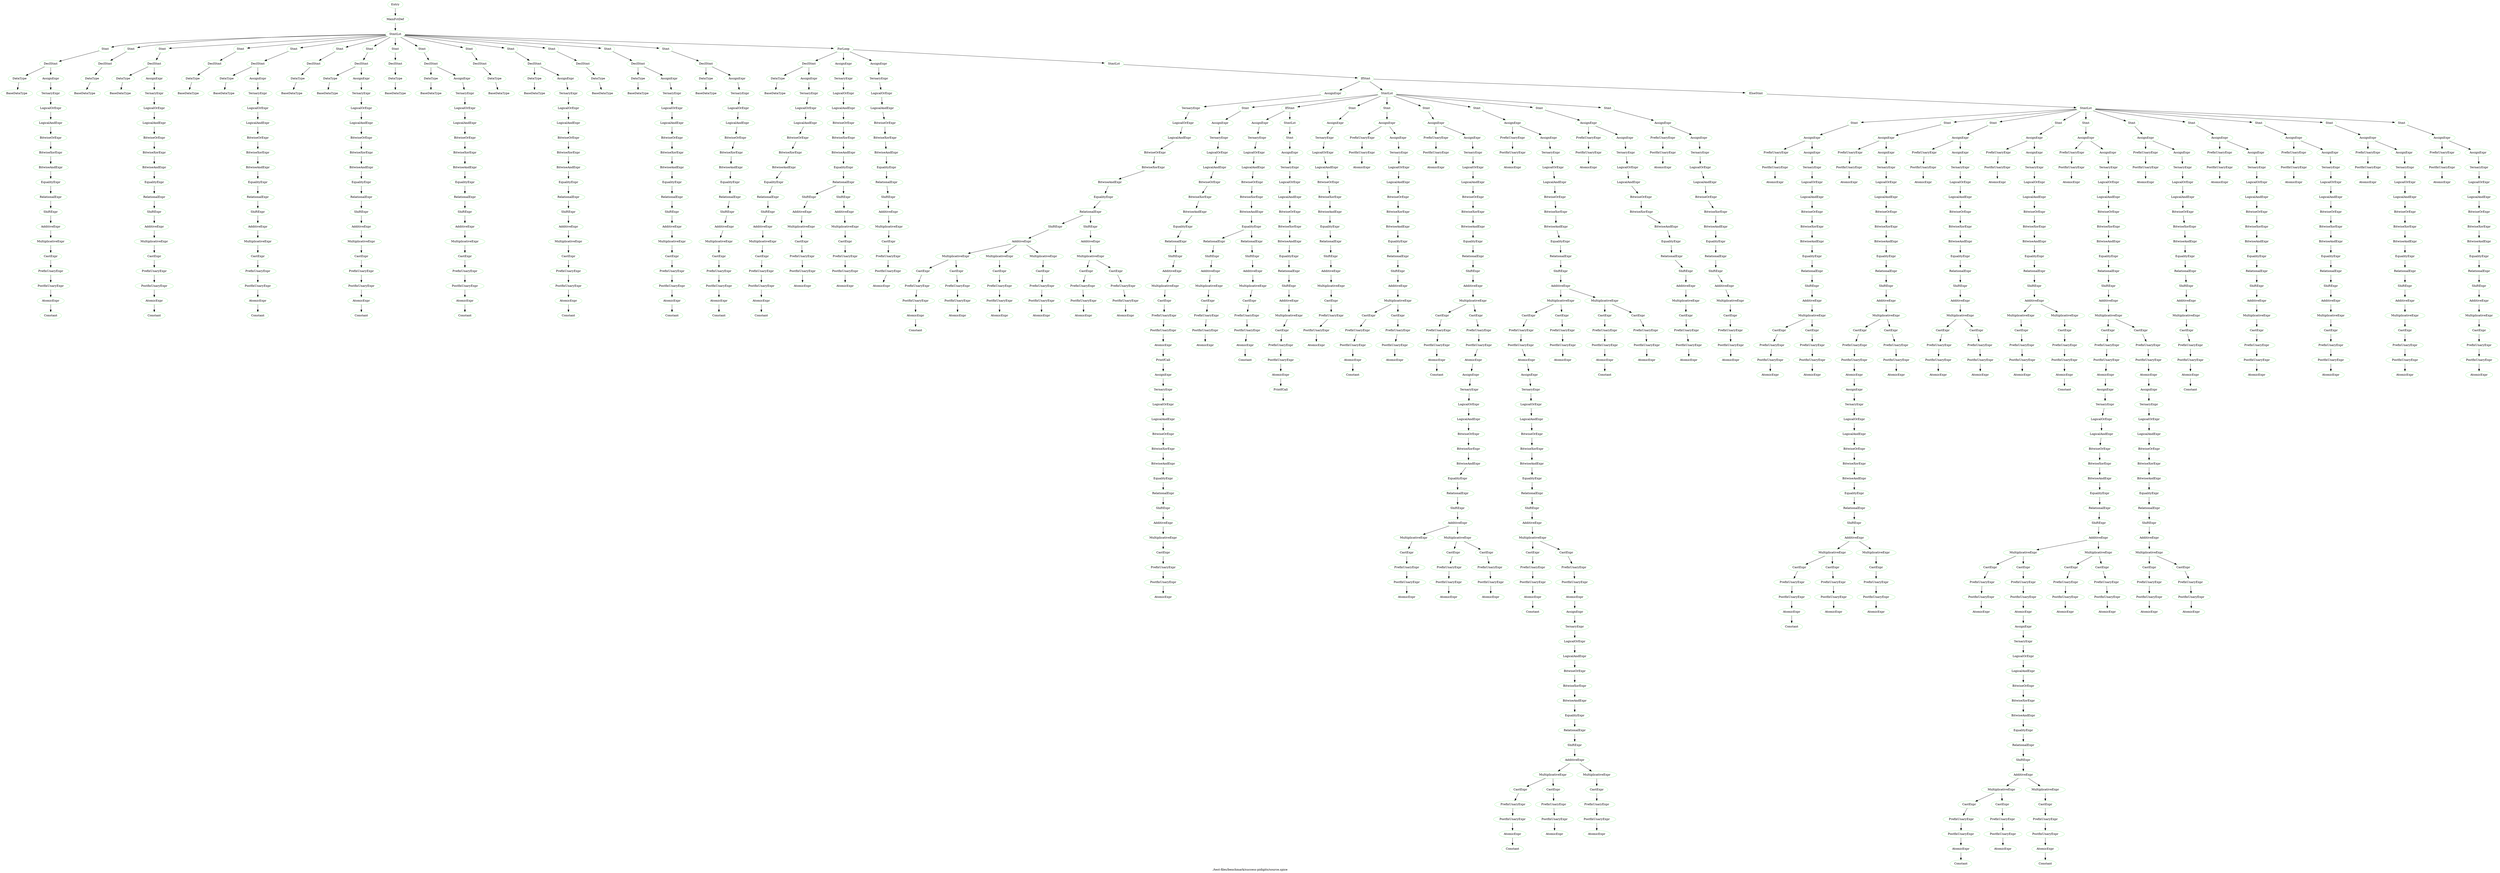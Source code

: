 digraph {
 rankdir="TB";
 label="./test-files/benchmark/success-pidigits/source.spice";
 L1C1_Entry [color="lightgreen",label="Entry"];
 L4C1_MainFctDef [color="lightgreen",label="MainFctDef"];
 L1C1_Entry -> L4C1_MainFctDef;
 L5C5_StmtLst [color="lightgreen",label="StmtLst"];
 L4C1_MainFctDef -> L5C5_StmtLst;
 L5C5_Stmt [color="lightgreen",label="Stmt"];
 L5C5_StmtLst -> L5C5_Stmt;
 L5C5_DeclStmt [color="lightgreen",label="DeclStmt"];
 L5C5_Stmt -> L5C5_DeclStmt;
 L5C5_DataType [color="lightgreen",label="DataType"];
 L5C5_DeclStmt -> L5C5_DataType;
 L5C5_BaseDataType [color="lightgreen",label="BaseDataType"];
 L5C5_DataType -> L5C5_BaseDataType;
 L5C14_AssignExpr [color="lightgreen",label="AssignExpr"];
 L5C5_DeclStmt -> L5C14_AssignExpr;
 L5C14_TernaryExpr [color="lightgreen",label="TernaryExpr"];
 L5C14_AssignExpr -> L5C14_TernaryExpr;
 L5C14_LogicalOrExpr [color="lightgreen",label="LogicalOrExpr"];
 L5C14_TernaryExpr -> L5C14_LogicalOrExpr;
 L5C14_LogicalAndExpr [color="lightgreen",label="LogicalAndExpr"];
 L5C14_LogicalOrExpr -> L5C14_LogicalAndExpr;
 L5C14_BitwiseOrExpr [color="lightgreen",label="BitwiseOrExpr"];
 L5C14_LogicalAndExpr -> L5C14_BitwiseOrExpr;
 L5C14_BitwiseXorExpr [color="lightgreen",label="BitwiseXorExpr"];
 L5C14_BitwiseOrExpr -> L5C14_BitwiseXorExpr;
 L5C14_BitwiseAndExpr [color="lightgreen",label="BitwiseAndExpr"];
 L5C14_BitwiseXorExpr -> L5C14_BitwiseAndExpr;
 L5C14_EqualityExpr [color="lightgreen",label="EqualityExpr"];
 L5C14_BitwiseAndExpr -> L5C14_EqualityExpr;
 L5C14_RelationalExpr [color="lightgreen",label="RelationalExpr"];
 L5C14_EqualityExpr -> L5C14_RelationalExpr;
 L5C14_ShiftExpr [color="lightgreen",label="ShiftExpr"];
 L5C14_RelationalExpr -> L5C14_ShiftExpr;
 L5C14_AdditiveExpr [color="lightgreen",label="AdditiveExpr"];
 L5C14_ShiftExpr -> L5C14_AdditiveExpr;
 L5C14_MultiplicativeExpr [color="lightgreen",label="MultiplicativeExpr"];
 L5C14_AdditiveExpr -> L5C14_MultiplicativeExpr;
 L5C14_CastExpr [color="lightgreen",label="CastExpr"];
 L5C14_MultiplicativeExpr -> L5C14_CastExpr;
 L5C14_PrefixUnaryExpr [color="lightgreen",label="PrefixUnaryExpr"];
 L5C14_CastExpr -> L5C14_PrefixUnaryExpr;
 L5C14_PostfixUnaryExpr [color="lightgreen",label="PostfixUnaryExpr"];
 L5C14_PrefixUnaryExpr -> L5C14_PostfixUnaryExpr;
 L5C14_AtomicExpr [color="lightgreen",label="AtomicExpr"];
 L5C14_PostfixUnaryExpr -> L5C14_AtomicExpr;
 L5C14_Constant [color="lightgreen",label="Constant"];
 L5C14_AtomicExpr -> L5C14_Constant;
 L6C5_Stmt [color="lightgreen",label="Stmt"];
 L5C5_StmtLst -> L6C5_Stmt;
 L6C5_DeclStmt [color="lightgreen",label="DeclStmt"];
 L6C5_Stmt -> L6C5_DeclStmt;
 L6C5_DataType [color="lightgreen",label="DataType"];
 L6C5_DeclStmt -> L6C5_DataType;
 L6C5_BaseDataType [color="lightgreen",label="BaseDataType"];
 L6C5_DataType -> L6C5_BaseDataType;
 L7C5_Stmt [color="lightgreen",label="Stmt"];
 L5C5_StmtLst -> L7C5_Stmt;
 L7C5_DeclStmt [color="lightgreen",label="DeclStmt"];
 L7C5_Stmt -> L7C5_DeclStmt;
 L7C5_DataType [color="lightgreen",label="DataType"];
 L7C5_DeclStmt -> L7C5_DataType;
 L7C5_BaseDataType [color="lightgreen",label="BaseDataType"];
 L7C5_DataType -> L7C5_BaseDataType;
 L7C14_AssignExpr [color="lightgreen",label="AssignExpr"];
 L7C5_DeclStmt -> L7C14_AssignExpr;
 L7C14_TernaryExpr [color="lightgreen",label="TernaryExpr"];
 L7C14_AssignExpr -> L7C14_TernaryExpr;
 L7C14_LogicalOrExpr [color="lightgreen",label="LogicalOrExpr"];
 L7C14_TernaryExpr -> L7C14_LogicalOrExpr;
 L7C14_LogicalAndExpr [color="lightgreen",label="LogicalAndExpr"];
 L7C14_LogicalOrExpr -> L7C14_LogicalAndExpr;
 L7C14_BitwiseOrExpr [color="lightgreen",label="BitwiseOrExpr"];
 L7C14_LogicalAndExpr -> L7C14_BitwiseOrExpr;
 L7C14_BitwiseXorExpr [color="lightgreen",label="BitwiseXorExpr"];
 L7C14_BitwiseOrExpr -> L7C14_BitwiseXorExpr;
 L7C14_BitwiseAndExpr [color="lightgreen",label="BitwiseAndExpr"];
 L7C14_BitwiseXorExpr -> L7C14_BitwiseAndExpr;
 L7C14_EqualityExpr [color="lightgreen",label="EqualityExpr"];
 L7C14_BitwiseAndExpr -> L7C14_EqualityExpr;
 L7C14_RelationalExpr [color="lightgreen",label="RelationalExpr"];
 L7C14_EqualityExpr -> L7C14_RelationalExpr;
 L7C14_ShiftExpr [color="lightgreen",label="ShiftExpr"];
 L7C14_RelationalExpr -> L7C14_ShiftExpr;
 L7C14_AdditiveExpr [color="lightgreen",label="AdditiveExpr"];
 L7C14_ShiftExpr -> L7C14_AdditiveExpr;
 L7C14_MultiplicativeExpr [color="lightgreen",label="MultiplicativeExpr"];
 L7C14_AdditiveExpr -> L7C14_MultiplicativeExpr;
 L7C14_CastExpr [color="lightgreen",label="CastExpr"];
 L7C14_MultiplicativeExpr -> L7C14_CastExpr;
 L7C14_PrefixUnaryExpr [color="lightgreen",label="PrefixUnaryExpr"];
 L7C14_CastExpr -> L7C14_PrefixUnaryExpr;
 L7C14_PostfixUnaryExpr [color="lightgreen",label="PostfixUnaryExpr"];
 L7C14_PrefixUnaryExpr -> L7C14_PostfixUnaryExpr;
 L7C14_AtomicExpr [color="lightgreen",label="AtomicExpr"];
 L7C14_PostfixUnaryExpr -> L7C14_AtomicExpr;
 L7C14_Constant [color="lightgreen",label="Constant"];
 L7C14_AtomicExpr -> L7C14_Constant;
 L8C5_Stmt [color="lightgreen",label="Stmt"];
 L5C5_StmtLst -> L8C5_Stmt;
 L8C5_DeclStmt [color="lightgreen",label="DeclStmt"];
 L8C5_Stmt -> L8C5_DeclStmt;
 L8C5_DataType [color="lightgreen",label="DataType"];
 L8C5_DeclStmt -> L8C5_DataType;
 L8C5_BaseDataType [color="lightgreen",label="BaseDataType"];
 L8C5_DataType -> L8C5_BaseDataType;
 L9C5_Stmt [color="lightgreen",label="Stmt"];
 L5C5_StmtLst -> L9C5_Stmt;
 L9C5_DeclStmt [color="lightgreen",label="DeclStmt"];
 L9C5_Stmt -> L9C5_DeclStmt;
 L9C5_DataType [color="lightgreen",label="DataType"];
 L9C5_DeclStmt -> L9C5_DataType;
 L9C5_BaseDataType [color="lightgreen",label="BaseDataType"];
 L9C5_DataType -> L9C5_BaseDataType;
 L9C14_AssignExpr [color="lightgreen",label="AssignExpr"];
 L9C5_DeclStmt -> L9C14_AssignExpr;
 L9C14_TernaryExpr [color="lightgreen",label="TernaryExpr"];
 L9C14_AssignExpr -> L9C14_TernaryExpr;
 L9C14_LogicalOrExpr [color="lightgreen",label="LogicalOrExpr"];
 L9C14_TernaryExpr -> L9C14_LogicalOrExpr;
 L9C14_LogicalAndExpr [color="lightgreen",label="LogicalAndExpr"];
 L9C14_LogicalOrExpr -> L9C14_LogicalAndExpr;
 L9C14_BitwiseOrExpr [color="lightgreen",label="BitwiseOrExpr"];
 L9C14_LogicalAndExpr -> L9C14_BitwiseOrExpr;
 L9C14_BitwiseXorExpr [color="lightgreen",label="BitwiseXorExpr"];
 L9C14_BitwiseOrExpr -> L9C14_BitwiseXorExpr;
 L9C14_BitwiseAndExpr [color="lightgreen",label="BitwiseAndExpr"];
 L9C14_BitwiseXorExpr -> L9C14_BitwiseAndExpr;
 L9C14_EqualityExpr [color="lightgreen",label="EqualityExpr"];
 L9C14_BitwiseAndExpr -> L9C14_EqualityExpr;
 L9C14_RelationalExpr [color="lightgreen",label="RelationalExpr"];
 L9C14_EqualityExpr -> L9C14_RelationalExpr;
 L9C14_ShiftExpr [color="lightgreen",label="ShiftExpr"];
 L9C14_RelationalExpr -> L9C14_ShiftExpr;
 L9C14_AdditiveExpr [color="lightgreen",label="AdditiveExpr"];
 L9C14_ShiftExpr -> L9C14_AdditiveExpr;
 L9C14_MultiplicativeExpr [color="lightgreen",label="MultiplicativeExpr"];
 L9C14_AdditiveExpr -> L9C14_MultiplicativeExpr;
 L9C14_CastExpr [color="lightgreen",label="CastExpr"];
 L9C14_MultiplicativeExpr -> L9C14_CastExpr;
 L9C14_PrefixUnaryExpr [color="lightgreen",label="PrefixUnaryExpr"];
 L9C14_CastExpr -> L9C14_PrefixUnaryExpr;
 L9C14_PostfixUnaryExpr [color="lightgreen",label="PostfixUnaryExpr"];
 L9C14_PrefixUnaryExpr -> L9C14_PostfixUnaryExpr;
 L9C14_AtomicExpr [color="lightgreen",label="AtomicExpr"];
 L9C14_PostfixUnaryExpr -> L9C14_AtomicExpr;
 L9C14_Constant [color="lightgreen",label="Constant"];
 L9C14_AtomicExpr -> L9C14_Constant;
 L10C5_Stmt [color="lightgreen",label="Stmt"];
 L5C5_StmtLst -> L10C5_Stmt;
 L10C5_DeclStmt [color="lightgreen",label="DeclStmt"];
 L10C5_Stmt -> L10C5_DeclStmt;
 L10C5_DataType [color="lightgreen",label="DataType"];
 L10C5_DeclStmt -> L10C5_DataType;
 L10C5_BaseDataType [color="lightgreen",label="BaseDataType"];
 L10C5_DataType -> L10C5_BaseDataType;
 L11C5_Stmt [color="lightgreen",label="Stmt"];
 L5C5_StmtLst -> L11C5_Stmt;
 L11C5_DeclStmt [color="lightgreen",label="DeclStmt"];
 L11C5_Stmt -> L11C5_DeclStmt;
 L11C5_DataType [color="lightgreen",label="DataType"];
 L11C5_DeclStmt -> L11C5_DataType;
 L11C5_BaseDataType [color="lightgreen",label="BaseDataType"];
 L11C5_DataType -> L11C5_BaseDataType;
 L11C14_AssignExpr [color="lightgreen",label="AssignExpr"];
 L11C5_DeclStmt -> L11C14_AssignExpr;
 L11C14_TernaryExpr [color="lightgreen",label="TernaryExpr"];
 L11C14_AssignExpr -> L11C14_TernaryExpr;
 L11C14_LogicalOrExpr [color="lightgreen",label="LogicalOrExpr"];
 L11C14_TernaryExpr -> L11C14_LogicalOrExpr;
 L11C14_LogicalAndExpr [color="lightgreen",label="LogicalAndExpr"];
 L11C14_LogicalOrExpr -> L11C14_LogicalAndExpr;
 L11C14_BitwiseOrExpr [color="lightgreen",label="BitwiseOrExpr"];
 L11C14_LogicalAndExpr -> L11C14_BitwiseOrExpr;
 L11C14_BitwiseXorExpr [color="lightgreen",label="BitwiseXorExpr"];
 L11C14_BitwiseOrExpr -> L11C14_BitwiseXorExpr;
 L11C14_BitwiseAndExpr [color="lightgreen",label="BitwiseAndExpr"];
 L11C14_BitwiseXorExpr -> L11C14_BitwiseAndExpr;
 L11C14_EqualityExpr [color="lightgreen",label="EqualityExpr"];
 L11C14_BitwiseAndExpr -> L11C14_EqualityExpr;
 L11C14_RelationalExpr [color="lightgreen",label="RelationalExpr"];
 L11C14_EqualityExpr -> L11C14_RelationalExpr;
 L11C14_ShiftExpr [color="lightgreen",label="ShiftExpr"];
 L11C14_RelationalExpr -> L11C14_ShiftExpr;
 L11C14_AdditiveExpr [color="lightgreen",label="AdditiveExpr"];
 L11C14_ShiftExpr -> L11C14_AdditiveExpr;
 L11C14_MultiplicativeExpr [color="lightgreen",label="MultiplicativeExpr"];
 L11C14_AdditiveExpr -> L11C14_MultiplicativeExpr;
 L11C14_CastExpr [color="lightgreen",label="CastExpr"];
 L11C14_MultiplicativeExpr -> L11C14_CastExpr;
 L11C14_PrefixUnaryExpr [color="lightgreen",label="PrefixUnaryExpr"];
 L11C14_CastExpr -> L11C14_PrefixUnaryExpr;
 L11C14_PostfixUnaryExpr [color="lightgreen",label="PostfixUnaryExpr"];
 L11C14_PrefixUnaryExpr -> L11C14_PostfixUnaryExpr;
 L11C14_AtomicExpr [color="lightgreen",label="AtomicExpr"];
 L11C14_PostfixUnaryExpr -> L11C14_AtomicExpr;
 L11C14_Constant [color="lightgreen",label="Constant"];
 L11C14_AtomicExpr -> L11C14_Constant;
 L12C5_Stmt [color="lightgreen",label="Stmt"];
 L5C5_StmtLst -> L12C5_Stmt;
 L12C5_DeclStmt [color="lightgreen",label="DeclStmt"];
 L12C5_Stmt -> L12C5_DeclStmt;
 L12C5_DataType [color="lightgreen",label="DataType"];
 L12C5_DeclStmt -> L12C5_DataType;
 L12C5_BaseDataType [color="lightgreen",label="BaseDataType"];
 L12C5_DataType -> L12C5_BaseDataType;
 L13C5_Stmt [color="lightgreen",label="Stmt"];
 L5C5_StmtLst -> L13C5_Stmt;
 L13C5_DeclStmt [color="lightgreen",label="DeclStmt"];
 L13C5_Stmt -> L13C5_DeclStmt;
 L13C5_DataType [color="lightgreen",label="DataType"];
 L13C5_DeclStmt -> L13C5_DataType;
 L13C5_BaseDataType [color="lightgreen",label="BaseDataType"];
 L13C5_DataType -> L13C5_BaseDataType;
 L13C14_AssignExpr [color="lightgreen",label="AssignExpr"];
 L13C5_DeclStmt -> L13C14_AssignExpr;
 L13C14_TernaryExpr [color="lightgreen",label="TernaryExpr"];
 L13C14_AssignExpr -> L13C14_TernaryExpr;
 L13C14_LogicalOrExpr [color="lightgreen",label="LogicalOrExpr"];
 L13C14_TernaryExpr -> L13C14_LogicalOrExpr;
 L13C14_LogicalAndExpr [color="lightgreen",label="LogicalAndExpr"];
 L13C14_LogicalOrExpr -> L13C14_LogicalAndExpr;
 L13C14_BitwiseOrExpr [color="lightgreen",label="BitwiseOrExpr"];
 L13C14_LogicalAndExpr -> L13C14_BitwiseOrExpr;
 L13C14_BitwiseXorExpr [color="lightgreen",label="BitwiseXorExpr"];
 L13C14_BitwiseOrExpr -> L13C14_BitwiseXorExpr;
 L13C14_BitwiseAndExpr [color="lightgreen",label="BitwiseAndExpr"];
 L13C14_BitwiseXorExpr -> L13C14_BitwiseAndExpr;
 L13C14_EqualityExpr [color="lightgreen",label="EqualityExpr"];
 L13C14_BitwiseAndExpr -> L13C14_EqualityExpr;
 L13C14_RelationalExpr [color="lightgreen",label="RelationalExpr"];
 L13C14_EqualityExpr -> L13C14_RelationalExpr;
 L13C14_ShiftExpr [color="lightgreen",label="ShiftExpr"];
 L13C14_RelationalExpr -> L13C14_ShiftExpr;
 L13C14_AdditiveExpr [color="lightgreen",label="AdditiveExpr"];
 L13C14_ShiftExpr -> L13C14_AdditiveExpr;
 L13C14_MultiplicativeExpr [color="lightgreen",label="MultiplicativeExpr"];
 L13C14_AdditiveExpr -> L13C14_MultiplicativeExpr;
 L13C14_CastExpr [color="lightgreen",label="CastExpr"];
 L13C14_MultiplicativeExpr -> L13C14_CastExpr;
 L13C14_PrefixUnaryExpr [color="lightgreen",label="PrefixUnaryExpr"];
 L13C14_CastExpr -> L13C14_PrefixUnaryExpr;
 L13C14_PostfixUnaryExpr [color="lightgreen",label="PostfixUnaryExpr"];
 L13C14_PrefixUnaryExpr -> L13C14_PostfixUnaryExpr;
 L13C14_AtomicExpr [color="lightgreen",label="AtomicExpr"];
 L13C14_PostfixUnaryExpr -> L13C14_AtomicExpr;
 L13C14_Constant [color="lightgreen",label="Constant"];
 L13C14_AtomicExpr -> L13C14_Constant;
 L14C5_Stmt [color="lightgreen",label="Stmt"];
 L5C5_StmtLst -> L14C5_Stmt;
 L14C5_DeclStmt [color="lightgreen",label="DeclStmt"];
 L14C5_Stmt -> L14C5_DeclStmt;
 L14C5_DataType [color="lightgreen",label="DataType"];
 L14C5_DeclStmt -> L14C5_DataType;
 L14C5_BaseDataType [color="lightgreen",label="BaseDataType"];
 L14C5_DataType -> L14C5_BaseDataType;
 L15C5_Stmt [color="lightgreen",label="Stmt"];
 L5C5_StmtLst -> L15C5_Stmt;
 L15C5_DeclStmt [color="lightgreen",label="DeclStmt"];
 L15C5_Stmt -> L15C5_DeclStmt;
 L15C5_DataType [color="lightgreen",label="DataType"];
 L15C5_DeclStmt -> L15C5_DataType;
 L15C5_BaseDataType [color="lightgreen",label="BaseDataType"];
 L15C5_DataType -> L15C5_BaseDataType;
 L15C14_AssignExpr [color="lightgreen",label="AssignExpr"];
 L15C5_DeclStmt -> L15C14_AssignExpr;
 L15C14_TernaryExpr [color="lightgreen",label="TernaryExpr"];
 L15C14_AssignExpr -> L15C14_TernaryExpr;
 L15C14_LogicalOrExpr [color="lightgreen",label="LogicalOrExpr"];
 L15C14_TernaryExpr -> L15C14_LogicalOrExpr;
 L15C14_LogicalAndExpr [color="lightgreen",label="LogicalAndExpr"];
 L15C14_LogicalOrExpr -> L15C14_LogicalAndExpr;
 L15C14_BitwiseOrExpr [color="lightgreen",label="BitwiseOrExpr"];
 L15C14_LogicalAndExpr -> L15C14_BitwiseOrExpr;
 L15C14_BitwiseXorExpr [color="lightgreen",label="BitwiseXorExpr"];
 L15C14_BitwiseOrExpr -> L15C14_BitwiseXorExpr;
 L15C14_BitwiseAndExpr [color="lightgreen",label="BitwiseAndExpr"];
 L15C14_BitwiseXorExpr -> L15C14_BitwiseAndExpr;
 L15C14_EqualityExpr [color="lightgreen",label="EqualityExpr"];
 L15C14_BitwiseAndExpr -> L15C14_EqualityExpr;
 L15C14_RelationalExpr [color="lightgreen",label="RelationalExpr"];
 L15C14_EqualityExpr -> L15C14_RelationalExpr;
 L15C14_ShiftExpr [color="lightgreen",label="ShiftExpr"];
 L15C14_RelationalExpr -> L15C14_ShiftExpr;
 L15C14_AdditiveExpr [color="lightgreen",label="AdditiveExpr"];
 L15C14_ShiftExpr -> L15C14_AdditiveExpr;
 L15C14_MultiplicativeExpr [color="lightgreen",label="MultiplicativeExpr"];
 L15C14_AdditiveExpr -> L15C14_MultiplicativeExpr;
 L15C14_CastExpr [color="lightgreen",label="CastExpr"];
 L15C14_MultiplicativeExpr -> L15C14_CastExpr;
 L15C14_PrefixUnaryExpr [color="lightgreen",label="PrefixUnaryExpr"];
 L15C14_CastExpr -> L15C14_PrefixUnaryExpr;
 L15C14_PostfixUnaryExpr [color="lightgreen",label="PostfixUnaryExpr"];
 L15C14_PrefixUnaryExpr -> L15C14_PostfixUnaryExpr;
 L15C14_AtomicExpr [color="lightgreen",label="AtomicExpr"];
 L15C14_PostfixUnaryExpr -> L15C14_AtomicExpr;
 L15C14_Constant [color="lightgreen",label="Constant"];
 L15C14_AtomicExpr -> L15C14_Constant;
 L16C5_Stmt [color="lightgreen",label="Stmt"];
 L5C5_StmtLst -> L16C5_Stmt;
 L16C5_DeclStmt [color="lightgreen",label="DeclStmt"];
 L16C5_Stmt -> L16C5_DeclStmt;
 L16C5_DataType [color="lightgreen",label="DataType"];
 L16C5_DeclStmt -> L16C5_DataType;
 L16C5_BaseDataType [color="lightgreen",label="BaseDataType"];
 L16C5_DataType -> L16C5_BaseDataType;
 L18C5_Stmt [color="lightgreen",label="Stmt"];
 L5C5_StmtLst -> L18C5_Stmt;
 L18C5_DeclStmt [color="lightgreen",label="DeclStmt"];
 L18C5_Stmt -> L18C5_DeclStmt;
 L18C5_DataType [color="lightgreen",label="DataType"];
 L18C5_DeclStmt -> L18C5_DataType;
 L18C5_BaseDataType [color="lightgreen",label="BaseDataType"];
 L18C5_DataType -> L18C5_BaseDataType;
 L18C22_AssignExpr [color="lightgreen",label="AssignExpr"];
 L18C5_DeclStmt -> L18C22_AssignExpr;
 L18C22_TernaryExpr [color="lightgreen",label="TernaryExpr"];
 L18C22_AssignExpr -> L18C22_TernaryExpr;
 L18C22_LogicalOrExpr [color="lightgreen",label="LogicalOrExpr"];
 L18C22_TernaryExpr -> L18C22_LogicalOrExpr;
 L18C22_LogicalAndExpr [color="lightgreen",label="LogicalAndExpr"];
 L18C22_LogicalOrExpr -> L18C22_LogicalAndExpr;
 L18C22_BitwiseOrExpr [color="lightgreen",label="BitwiseOrExpr"];
 L18C22_LogicalAndExpr -> L18C22_BitwiseOrExpr;
 L18C22_BitwiseXorExpr [color="lightgreen",label="BitwiseXorExpr"];
 L18C22_BitwiseOrExpr -> L18C22_BitwiseXorExpr;
 L18C22_BitwiseAndExpr [color="lightgreen",label="BitwiseAndExpr"];
 L18C22_BitwiseXorExpr -> L18C22_BitwiseAndExpr;
 L18C22_EqualityExpr [color="lightgreen",label="EqualityExpr"];
 L18C22_BitwiseAndExpr -> L18C22_EqualityExpr;
 L18C22_RelationalExpr [color="lightgreen",label="RelationalExpr"];
 L18C22_EqualityExpr -> L18C22_RelationalExpr;
 L18C22_ShiftExpr [color="lightgreen",label="ShiftExpr"];
 L18C22_RelationalExpr -> L18C22_ShiftExpr;
 L18C22_AdditiveExpr [color="lightgreen",label="AdditiveExpr"];
 L18C22_ShiftExpr -> L18C22_AdditiveExpr;
 L18C22_MultiplicativeExpr [color="lightgreen",label="MultiplicativeExpr"];
 L18C22_AdditiveExpr -> L18C22_MultiplicativeExpr;
 L18C22_CastExpr [color="lightgreen",label="CastExpr"];
 L18C22_MultiplicativeExpr -> L18C22_CastExpr;
 L18C22_PrefixUnaryExpr [color="lightgreen",label="PrefixUnaryExpr"];
 L18C22_CastExpr -> L18C22_PrefixUnaryExpr;
 L18C22_PostfixUnaryExpr [color="lightgreen",label="PostfixUnaryExpr"];
 L18C22_PrefixUnaryExpr -> L18C22_PostfixUnaryExpr;
 L18C22_AtomicExpr [color="lightgreen",label="AtomicExpr"];
 L18C22_PostfixUnaryExpr -> L18C22_AtomicExpr;
 L18C22_Constant [color="lightgreen",label="Constant"];
 L18C22_AtomicExpr -> L18C22_Constant;
 L19C5_Stmt [color="lightgreen",label="Stmt"];
 L5C5_StmtLst -> L19C5_Stmt;
 L19C5_DeclStmt [color="lightgreen",label="DeclStmt"];
 L19C5_Stmt -> L19C5_DeclStmt;
 L19C5_DataType [color="lightgreen",label="DataType"];
 L19C5_DeclStmt -> L19C5_DataType;
 L19C5_BaseDataType [color="lightgreen",label="BaseDataType"];
 L19C5_DataType -> L19C5_BaseDataType;
 L19C25_AssignExpr [color="lightgreen",label="AssignExpr"];
 L19C5_DeclStmt -> L19C25_AssignExpr;
 L19C25_TernaryExpr [color="lightgreen",label="TernaryExpr"];
 L19C25_AssignExpr -> L19C25_TernaryExpr;
 L19C25_LogicalOrExpr [color="lightgreen",label="LogicalOrExpr"];
 L19C25_TernaryExpr -> L19C25_LogicalOrExpr;
 L19C25_LogicalAndExpr [color="lightgreen",label="LogicalAndExpr"];
 L19C25_LogicalOrExpr -> L19C25_LogicalAndExpr;
 L19C25_BitwiseOrExpr [color="lightgreen",label="BitwiseOrExpr"];
 L19C25_LogicalAndExpr -> L19C25_BitwiseOrExpr;
 L19C25_BitwiseXorExpr [color="lightgreen",label="BitwiseXorExpr"];
 L19C25_BitwiseOrExpr -> L19C25_BitwiseXorExpr;
 L19C25_BitwiseAndExpr [color="lightgreen",label="BitwiseAndExpr"];
 L19C25_BitwiseXorExpr -> L19C25_BitwiseAndExpr;
 L19C25_EqualityExpr [color="lightgreen",label="EqualityExpr"];
 L19C25_BitwiseAndExpr -> L19C25_EqualityExpr;
 L19C25_RelationalExpr [color="lightgreen",label="RelationalExpr"];
 L19C25_EqualityExpr -> L19C25_RelationalExpr;
 L19C25_ShiftExpr [color="lightgreen",label="ShiftExpr"];
 L19C25_RelationalExpr -> L19C25_ShiftExpr;
 L19C25_AdditiveExpr [color="lightgreen",label="AdditiveExpr"];
 L19C25_ShiftExpr -> L19C25_AdditiveExpr;
 L19C25_MultiplicativeExpr [color="lightgreen",label="MultiplicativeExpr"];
 L19C25_AdditiveExpr -> L19C25_MultiplicativeExpr;
 L19C25_CastExpr [color="lightgreen",label="CastExpr"];
 L19C25_MultiplicativeExpr -> L19C25_CastExpr;
 L19C25_PrefixUnaryExpr [color="lightgreen",label="PrefixUnaryExpr"];
 L19C25_CastExpr -> L19C25_PrefixUnaryExpr;
 L19C25_PostfixUnaryExpr [color="lightgreen",label="PostfixUnaryExpr"];
 L19C25_PrefixUnaryExpr -> L19C25_PostfixUnaryExpr;
 L19C25_AtomicExpr [color="lightgreen",label="AtomicExpr"];
 L19C25_PostfixUnaryExpr -> L19C25_AtomicExpr;
 L19C25_Constant [color="lightgreen",label="Constant"];
 L19C25_AtomicExpr -> L19C25_Constant;
 L21C5_ForLoop [color="lightgreen",label="ForLoop"];
 L5C5_StmtLst -> L21C5_ForLoop;
 L21C9_DeclStmt [color="lightgreen",label="DeclStmt"];
 L21C5_ForLoop -> L21C9_DeclStmt;
 L21C9_DataType [color="lightgreen",label="DataType"];
 L21C9_DeclStmt -> L21C9_DataType;
 L21C9_BaseDataType [color="lightgreen",label="BaseDataType"];
 L21C9_DataType -> L21C9_BaseDataType;
 L21C17_AssignExpr [color="lightgreen",label="AssignExpr"];
 L21C9_DeclStmt -> L21C17_AssignExpr;
 L21C17_TernaryExpr [color="lightgreen",label="TernaryExpr"];
 L21C17_AssignExpr -> L21C17_TernaryExpr;
 L21C17_LogicalOrExpr [color="lightgreen",label="LogicalOrExpr"];
 L21C17_TernaryExpr -> L21C17_LogicalOrExpr;
 L21C17_LogicalAndExpr [color="lightgreen",label="LogicalAndExpr"];
 L21C17_LogicalOrExpr -> L21C17_LogicalAndExpr;
 L21C17_BitwiseOrExpr [color="lightgreen",label="BitwiseOrExpr"];
 L21C17_LogicalAndExpr -> L21C17_BitwiseOrExpr;
 L21C17_BitwiseXorExpr [color="lightgreen",label="BitwiseXorExpr"];
 L21C17_BitwiseOrExpr -> L21C17_BitwiseXorExpr;
 L21C17_BitwiseAndExpr [color="lightgreen",label="BitwiseAndExpr"];
 L21C17_BitwiseXorExpr -> L21C17_BitwiseAndExpr;
 L21C17_EqualityExpr [color="lightgreen",label="EqualityExpr"];
 L21C17_BitwiseAndExpr -> L21C17_EqualityExpr;
 L21C17_RelationalExpr [color="lightgreen",label="RelationalExpr"];
 L21C17_EqualityExpr -> L21C17_RelationalExpr;
 L21C17_ShiftExpr [color="lightgreen",label="ShiftExpr"];
 L21C17_RelationalExpr -> L21C17_ShiftExpr;
 L21C17_AdditiveExpr [color="lightgreen",label="AdditiveExpr"];
 L21C17_ShiftExpr -> L21C17_AdditiveExpr;
 L21C17_MultiplicativeExpr [color="lightgreen",label="MultiplicativeExpr"];
 L21C17_AdditiveExpr -> L21C17_MultiplicativeExpr;
 L21C17_CastExpr [color="lightgreen",label="CastExpr"];
 L21C17_MultiplicativeExpr -> L21C17_CastExpr;
 L21C17_PrefixUnaryExpr [color="lightgreen",label="PrefixUnaryExpr"];
 L21C17_CastExpr -> L21C17_PrefixUnaryExpr;
 L21C17_PostfixUnaryExpr [color="lightgreen",label="PostfixUnaryExpr"];
 L21C17_PrefixUnaryExpr -> L21C17_PostfixUnaryExpr;
 L21C17_AtomicExpr [color="lightgreen",label="AtomicExpr"];
 L21C17_PostfixUnaryExpr -> L21C17_AtomicExpr;
 L21C17_Constant [color="lightgreen",label="Constant"];
 L21C17_AtomicExpr -> L21C17_Constant;
 L21C20_AssignExpr [color="lightgreen",label="AssignExpr"];
 L21C5_ForLoop -> L21C20_AssignExpr;
 L21C20_TernaryExpr [color="lightgreen",label="TernaryExpr"];
 L21C20_AssignExpr -> L21C20_TernaryExpr;
 L21C20_LogicalOrExpr [color="lightgreen",label="LogicalOrExpr"];
 L21C20_TernaryExpr -> L21C20_LogicalOrExpr;
 L21C20_LogicalAndExpr [color="lightgreen",label="LogicalAndExpr"];
 L21C20_LogicalOrExpr -> L21C20_LogicalAndExpr;
 L21C20_BitwiseOrExpr [color="lightgreen",label="BitwiseOrExpr"];
 L21C20_LogicalAndExpr -> L21C20_BitwiseOrExpr;
 L21C20_BitwiseXorExpr [color="lightgreen",label="BitwiseXorExpr"];
 L21C20_BitwiseOrExpr -> L21C20_BitwiseXorExpr;
 L21C20_BitwiseAndExpr [color="lightgreen",label="BitwiseAndExpr"];
 L21C20_BitwiseXorExpr -> L21C20_BitwiseAndExpr;
 L21C20_EqualityExpr [color="lightgreen",label="EqualityExpr"];
 L21C20_BitwiseAndExpr -> L21C20_EqualityExpr;
 L21C20_RelationalExpr [color="lightgreen",label="RelationalExpr"];
 L21C20_EqualityExpr -> L21C20_RelationalExpr;
 L21C20_ShiftExpr [color="lightgreen",label="ShiftExpr"];
 L21C20_RelationalExpr -> L21C20_ShiftExpr;
 L21C20_AdditiveExpr [color="lightgreen",label="AdditiveExpr"];
 L21C20_ShiftExpr -> L21C20_AdditiveExpr;
 L21C20_MultiplicativeExpr [color="lightgreen",label="MultiplicativeExpr"];
 L21C20_AdditiveExpr -> L21C20_MultiplicativeExpr;
 L21C20_CastExpr [color="lightgreen",label="CastExpr"];
 L21C20_MultiplicativeExpr -> L21C20_CastExpr;
 L21C20_PrefixUnaryExpr [color="lightgreen",label="PrefixUnaryExpr"];
 L21C20_CastExpr -> L21C20_PrefixUnaryExpr;
 L21C20_PostfixUnaryExpr [color="lightgreen",label="PostfixUnaryExpr"];
 L21C20_PrefixUnaryExpr -> L21C20_PostfixUnaryExpr;
 L21C20_AtomicExpr [color="lightgreen",label="AtomicExpr"];
 L21C20_PostfixUnaryExpr -> L21C20_AtomicExpr;
 L21C24_ShiftExpr [color="lightgreen",label="ShiftExpr"];
 L21C20_RelationalExpr -> L21C24_ShiftExpr;
 L21C24_AdditiveExpr [color="lightgreen",label="AdditiveExpr"];
 L21C24_ShiftExpr -> L21C24_AdditiveExpr;
 L21C24_MultiplicativeExpr [color="lightgreen",label="MultiplicativeExpr"];
 L21C24_AdditiveExpr -> L21C24_MultiplicativeExpr;
 L21C24_CastExpr [color="lightgreen",label="CastExpr"];
 L21C24_MultiplicativeExpr -> L21C24_CastExpr;
 L21C24_PrefixUnaryExpr [color="lightgreen",label="PrefixUnaryExpr"];
 L21C24_CastExpr -> L21C24_PrefixUnaryExpr;
 L21C24_PostfixUnaryExpr [color="lightgreen",label="PostfixUnaryExpr"];
 L21C24_PrefixUnaryExpr -> L21C24_PostfixUnaryExpr;
 L21C24_AtomicExpr [color="lightgreen",label="AtomicExpr"];
 L21C24_PostfixUnaryExpr -> L21C24_AtomicExpr;
 L21C36_AssignExpr [color="lightgreen",label="AssignExpr"];
 L21C5_ForLoop -> L21C36_AssignExpr;
 L21C36_TernaryExpr [color="lightgreen",label="TernaryExpr"];
 L21C36_AssignExpr -> L21C36_TernaryExpr;
 L21C36_LogicalOrExpr [color="lightgreen",label="LogicalOrExpr"];
 L21C36_TernaryExpr -> L21C36_LogicalOrExpr;
 L21C36_LogicalAndExpr [color="lightgreen",label="LogicalAndExpr"];
 L21C36_LogicalOrExpr -> L21C36_LogicalAndExpr;
 L21C36_BitwiseOrExpr [color="lightgreen",label="BitwiseOrExpr"];
 L21C36_LogicalAndExpr -> L21C36_BitwiseOrExpr;
 L21C36_BitwiseXorExpr [color="lightgreen",label="BitwiseXorExpr"];
 L21C36_BitwiseOrExpr -> L21C36_BitwiseXorExpr;
 L21C36_BitwiseAndExpr [color="lightgreen",label="BitwiseAndExpr"];
 L21C36_BitwiseXorExpr -> L21C36_BitwiseAndExpr;
 L21C36_EqualityExpr [color="lightgreen",label="EqualityExpr"];
 L21C36_BitwiseAndExpr -> L21C36_EqualityExpr;
 L21C36_RelationalExpr [color="lightgreen",label="RelationalExpr"];
 L21C36_EqualityExpr -> L21C36_RelationalExpr;
 L21C36_ShiftExpr [color="lightgreen",label="ShiftExpr"];
 L21C36_RelationalExpr -> L21C36_ShiftExpr;
 L21C36_AdditiveExpr [color="lightgreen",label="AdditiveExpr"];
 L21C36_ShiftExpr -> L21C36_AdditiveExpr;
 L21C36_MultiplicativeExpr [color="lightgreen",label="MultiplicativeExpr"];
 L21C36_AdditiveExpr -> L21C36_MultiplicativeExpr;
 L21C36_CastExpr [color="lightgreen",label="CastExpr"];
 L21C36_MultiplicativeExpr -> L21C36_CastExpr;
 L21C36_PrefixUnaryExpr [color="lightgreen",label="PrefixUnaryExpr"];
 L21C36_CastExpr -> L21C36_PrefixUnaryExpr;
 L21C36_PostfixUnaryExpr [color="lightgreen",label="PostfixUnaryExpr"];
 L21C36_PrefixUnaryExpr -> L21C36_PostfixUnaryExpr;
 L21C36_AtomicExpr [color="lightgreen",label="AtomicExpr"];
 L21C36_PostfixUnaryExpr -> L21C36_AtomicExpr;
 L22C9_StmtLst [color="lightgreen",label="StmtLst"];
 L21C5_ForLoop -> L22C9_StmtLst;
 L22C9_IfStmt [color="lightgreen",label="IfStmt"];
 L22C9_StmtLst -> L22C9_IfStmt;
 L22C12_AssignExpr [color="lightgreen",label="AssignExpr"];
 L22C9_IfStmt -> L22C12_AssignExpr;
 L22C12_TernaryExpr [color="lightgreen",label="TernaryExpr"];
 L22C12_AssignExpr -> L22C12_TernaryExpr;
 L22C12_LogicalOrExpr [color="lightgreen",label="LogicalOrExpr"];
 L22C12_TernaryExpr -> L22C12_LogicalOrExpr;
 L22C12_LogicalAndExpr [color="lightgreen",label="LogicalAndExpr"];
 L22C12_LogicalOrExpr -> L22C12_LogicalAndExpr;
 L22C12_BitwiseOrExpr [color="lightgreen",label="BitwiseOrExpr"];
 L22C12_LogicalAndExpr -> L22C12_BitwiseOrExpr;
 L22C12_BitwiseXorExpr [color="lightgreen",label="BitwiseXorExpr"];
 L22C12_BitwiseOrExpr -> L22C12_BitwiseXorExpr;
 L22C12_BitwiseAndExpr [color="lightgreen",label="BitwiseAndExpr"];
 L22C12_BitwiseXorExpr -> L22C12_BitwiseAndExpr;
 L22C12_EqualityExpr [color="lightgreen",label="EqualityExpr"];
 L22C12_BitwiseAndExpr -> L22C12_EqualityExpr;
 L22C12_RelationalExpr [color="lightgreen",label="RelationalExpr"];
 L22C12_EqualityExpr -> L22C12_RelationalExpr;
 L22C12_ShiftExpr [color="lightgreen",label="ShiftExpr"];
 L22C12_RelationalExpr -> L22C12_ShiftExpr;
 L22C12_AdditiveExpr [color="lightgreen",label="AdditiveExpr"];
 L22C12_ShiftExpr -> L22C12_AdditiveExpr;
 L22C12_MultiplicativeExpr [color="lightgreen",label="MultiplicativeExpr"];
 L22C12_AdditiveExpr -> L22C12_MultiplicativeExpr;
 L22C12_CastExpr [color="lightgreen",label="CastExpr"];
 L22C12_MultiplicativeExpr -> L22C12_CastExpr;
 L22C12_PrefixUnaryExpr [color="lightgreen",label="PrefixUnaryExpr"];
 L22C12_CastExpr -> L22C12_PrefixUnaryExpr;
 L22C12_PostfixUnaryExpr [color="lightgreen",label="PostfixUnaryExpr"];
 L22C12_PrefixUnaryExpr -> L22C12_PostfixUnaryExpr;
 L22C12_AtomicExpr [color="lightgreen",label="AtomicExpr"];
 L22C12_PostfixUnaryExpr -> L22C12_AtomicExpr;
 L22C12_Constant [color="lightgreen",label="Constant"];
 L22C12_AtomicExpr -> L22C12_Constant;
 L22C17_CastExpr [color="lightgreen",label="CastExpr"];
 L22C12_MultiplicativeExpr -> L22C17_CastExpr;
 L22C17_PrefixUnaryExpr [color="lightgreen",label="PrefixUnaryExpr"];
 L22C17_CastExpr -> L22C17_PrefixUnaryExpr;
 L22C17_PostfixUnaryExpr [color="lightgreen",label="PostfixUnaryExpr"];
 L22C17_PrefixUnaryExpr -> L22C17_PostfixUnaryExpr;
 L22C17_AtomicExpr [color="lightgreen",label="AtomicExpr"];
 L22C17_PostfixUnaryExpr -> L22C17_AtomicExpr;
 L22C21_MultiplicativeExpr [color="lightgreen",label="MultiplicativeExpr"];
 L22C12_AdditiveExpr -> L22C21_MultiplicativeExpr;
 L22C21_CastExpr [color="lightgreen",label="CastExpr"];
 L22C21_MultiplicativeExpr -> L22C21_CastExpr;
 L22C21_PrefixUnaryExpr [color="lightgreen",label="PrefixUnaryExpr"];
 L22C21_CastExpr -> L22C21_PrefixUnaryExpr;
 L22C21_PostfixUnaryExpr [color="lightgreen",label="PostfixUnaryExpr"];
 L22C21_PrefixUnaryExpr -> L22C21_PostfixUnaryExpr;
 L22C21_AtomicExpr [color="lightgreen",label="AtomicExpr"];
 L22C21_PostfixUnaryExpr -> L22C21_AtomicExpr;
 L22C25_MultiplicativeExpr [color="lightgreen",label="MultiplicativeExpr"];
 L22C12_AdditiveExpr -> L22C25_MultiplicativeExpr;
 L22C25_CastExpr [color="lightgreen",label="CastExpr"];
 L22C25_MultiplicativeExpr -> L22C25_CastExpr;
 L22C25_PrefixUnaryExpr [color="lightgreen",label="PrefixUnaryExpr"];
 L22C25_CastExpr -> L22C25_PrefixUnaryExpr;
 L22C25_PostfixUnaryExpr [color="lightgreen",label="PostfixUnaryExpr"];
 L22C25_PrefixUnaryExpr -> L22C25_PostfixUnaryExpr;
 L22C25_AtomicExpr [color="lightgreen",label="AtomicExpr"];
 L22C25_PostfixUnaryExpr -> L22C25_AtomicExpr;
 L22C29_ShiftExpr [color="lightgreen",label="ShiftExpr"];
 L22C12_RelationalExpr -> L22C29_ShiftExpr;
 L22C29_AdditiveExpr [color="lightgreen",label="AdditiveExpr"];
 L22C29_ShiftExpr -> L22C29_AdditiveExpr;
 L22C29_MultiplicativeExpr [color="lightgreen",label="MultiplicativeExpr"];
 L22C29_AdditiveExpr -> L22C29_MultiplicativeExpr;
 L22C29_CastExpr [color="lightgreen",label="CastExpr"];
 L22C29_MultiplicativeExpr -> L22C29_CastExpr;
 L22C29_PrefixUnaryExpr [color="lightgreen",label="PrefixUnaryExpr"];
 L22C29_CastExpr -> L22C29_PrefixUnaryExpr;
 L22C29_PostfixUnaryExpr [color="lightgreen",label="PostfixUnaryExpr"];
 L22C29_PrefixUnaryExpr -> L22C29_PostfixUnaryExpr;
 L22C29_AtomicExpr [color="lightgreen",label="AtomicExpr"];
 L22C29_PostfixUnaryExpr -> L22C29_AtomicExpr;
 L22C33_CastExpr [color="lightgreen",label="CastExpr"];
 L22C29_MultiplicativeExpr -> L22C33_CastExpr;
 L22C33_PrefixUnaryExpr [color="lightgreen",label="PrefixUnaryExpr"];
 L22C33_CastExpr -> L22C33_PrefixUnaryExpr;
 L22C33_PostfixUnaryExpr [color="lightgreen",label="PostfixUnaryExpr"];
 L22C33_PrefixUnaryExpr -> L22C33_PostfixUnaryExpr;
 L22C33_AtomicExpr [color="lightgreen",label="AtomicExpr"];
 L22C33_PostfixUnaryExpr -> L22C33_AtomicExpr;
 L23C13_StmtLst [color="lightgreen",label="StmtLst"];
 L22C9_IfStmt -> L23C13_StmtLst;
 L23C13_Stmt [color="lightgreen",label="Stmt"];
 L23C13_StmtLst -> L23C13_Stmt;
 L23C13_AssignExpr [color="lightgreen",label="AssignExpr"];
 L23C13_Stmt -> L23C13_AssignExpr;
 L23C13_TernaryExpr [color="lightgreen",label="TernaryExpr"];
 L23C13_AssignExpr -> L23C13_TernaryExpr;
 L23C13_LogicalOrExpr [color="lightgreen",label="LogicalOrExpr"];
 L23C13_TernaryExpr -> L23C13_LogicalOrExpr;
 L23C13_LogicalAndExpr [color="lightgreen",label="LogicalAndExpr"];
 L23C13_LogicalOrExpr -> L23C13_LogicalAndExpr;
 L23C13_BitwiseOrExpr [color="lightgreen",label="BitwiseOrExpr"];
 L23C13_LogicalAndExpr -> L23C13_BitwiseOrExpr;
 L23C13_BitwiseXorExpr [color="lightgreen",label="BitwiseXorExpr"];
 L23C13_BitwiseOrExpr -> L23C13_BitwiseXorExpr;
 L23C13_BitwiseAndExpr [color="lightgreen",label="BitwiseAndExpr"];
 L23C13_BitwiseXorExpr -> L23C13_BitwiseAndExpr;
 L23C13_EqualityExpr [color="lightgreen",label="EqualityExpr"];
 L23C13_BitwiseAndExpr -> L23C13_EqualityExpr;
 L23C13_RelationalExpr [color="lightgreen",label="RelationalExpr"];
 L23C13_EqualityExpr -> L23C13_RelationalExpr;
 L23C13_ShiftExpr [color="lightgreen",label="ShiftExpr"];
 L23C13_RelationalExpr -> L23C13_ShiftExpr;
 L23C13_AdditiveExpr [color="lightgreen",label="AdditiveExpr"];
 L23C13_ShiftExpr -> L23C13_AdditiveExpr;
 L23C13_MultiplicativeExpr [color="lightgreen",label="MultiplicativeExpr"];
 L23C13_AdditiveExpr -> L23C13_MultiplicativeExpr;
 L23C13_CastExpr [color="lightgreen",label="CastExpr"];
 L23C13_MultiplicativeExpr -> L23C13_CastExpr;
 L23C13_PrefixUnaryExpr [color="lightgreen",label="PrefixUnaryExpr"];
 L23C13_CastExpr -> L23C13_PrefixUnaryExpr;
 L23C13_PostfixUnaryExpr [color="lightgreen",label="PostfixUnaryExpr"];
 L23C13_PrefixUnaryExpr -> L23C13_PostfixUnaryExpr;
 L23C13_AtomicExpr [color="lightgreen",label="AtomicExpr"];
 L23C13_PostfixUnaryExpr -> L23C13_AtomicExpr;
 L23C13_PrintfCall [color="lightgreen",label="PrintfCall"];
 L23C13_AtomicExpr -> L23C13_PrintfCall;
 L23C26_AssignExpr [color="lightgreen",label="AssignExpr"];
 L23C13_PrintfCall -> L23C26_AssignExpr;
 L23C26_TernaryExpr [color="lightgreen",label="TernaryExpr"];
 L23C26_AssignExpr -> L23C26_TernaryExpr;
 L23C26_LogicalOrExpr [color="lightgreen",label="LogicalOrExpr"];
 L23C26_TernaryExpr -> L23C26_LogicalOrExpr;
 L23C26_LogicalAndExpr [color="lightgreen",label="LogicalAndExpr"];
 L23C26_LogicalOrExpr -> L23C26_LogicalAndExpr;
 L23C26_BitwiseOrExpr [color="lightgreen",label="BitwiseOrExpr"];
 L23C26_LogicalAndExpr -> L23C26_BitwiseOrExpr;
 L23C26_BitwiseXorExpr [color="lightgreen",label="BitwiseXorExpr"];
 L23C26_BitwiseOrExpr -> L23C26_BitwiseXorExpr;
 L23C26_BitwiseAndExpr [color="lightgreen",label="BitwiseAndExpr"];
 L23C26_BitwiseXorExpr -> L23C26_BitwiseAndExpr;
 L23C26_EqualityExpr [color="lightgreen",label="EqualityExpr"];
 L23C26_BitwiseAndExpr -> L23C26_EqualityExpr;
 L23C26_RelationalExpr [color="lightgreen",label="RelationalExpr"];
 L23C26_EqualityExpr -> L23C26_RelationalExpr;
 L23C26_ShiftExpr [color="lightgreen",label="ShiftExpr"];
 L23C26_RelationalExpr -> L23C26_ShiftExpr;
 L23C26_AdditiveExpr [color="lightgreen",label="AdditiveExpr"];
 L23C26_ShiftExpr -> L23C26_AdditiveExpr;
 L23C26_MultiplicativeExpr [color="lightgreen",label="MultiplicativeExpr"];
 L23C26_AdditiveExpr -> L23C26_MultiplicativeExpr;
 L23C26_CastExpr [color="lightgreen",label="CastExpr"];
 L23C26_MultiplicativeExpr -> L23C26_CastExpr;
 L23C26_PrefixUnaryExpr [color="lightgreen",label="PrefixUnaryExpr"];
 L23C26_CastExpr -> L23C26_PrefixUnaryExpr;
 L23C26_PostfixUnaryExpr [color="lightgreen",label="PostfixUnaryExpr"];
 L23C26_PrefixUnaryExpr -> L23C26_PostfixUnaryExpr;
 L23C26_AtomicExpr [color="lightgreen",label="AtomicExpr"];
 L23C26_PostfixUnaryExpr -> L23C26_AtomicExpr;
 L24C13_IfStmt [color="lightgreen",label="IfStmt"];
 L23C13_StmtLst -> L24C13_IfStmt;
 L24C16_AssignExpr [color="lightgreen",label="AssignExpr"];
 L24C13_IfStmt -> L24C16_AssignExpr;
 L24C16_TernaryExpr [color="lightgreen",label="TernaryExpr"];
 L24C16_AssignExpr -> L24C16_TernaryExpr;
 L24C16_LogicalOrExpr [color="lightgreen",label="LogicalOrExpr"];
 L24C16_TernaryExpr -> L24C16_LogicalOrExpr;
 L24C16_LogicalAndExpr [color="lightgreen",label="LogicalAndExpr"];
 L24C16_LogicalOrExpr -> L24C16_LogicalAndExpr;
 L24C16_BitwiseOrExpr [color="lightgreen",label="BitwiseOrExpr"];
 L24C16_LogicalAndExpr -> L24C16_BitwiseOrExpr;
 L24C16_BitwiseXorExpr [color="lightgreen",label="BitwiseXorExpr"];
 L24C16_BitwiseOrExpr -> L24C16_BitwiseXorExpr;
 L24C16_BitwiseAndExpr [color="lightgreen",label="BitwiseAndExpr"];
 L24C16_BitwiseXorExpr -> L24C16_BitwiseAndExpr;
 L24C16_EqualityExpr [color="lightgreen",label="EqualityExpr"];
 L24C16_BitwiseAndExpr -> L24C16_EqualityExpr;
 L24C16_RelationalExpr [color="lightgreen",label="RelationalExpr"];
 L24C16_EqualityExpr -> L24C16_RelationalExpr;
 L24C16_ShiftExpr [color="lightgreen",label="ShiftExpr"];
 L24C16_RelationalExpr -> L24C16_ShiftExpr;
 L24C16_AdditiveExpr [color="lightgreen",label="AdditiveExpr"];
 L24C16_ShiftExpr -> L24C16_AdditiveExpr;
 L24C16_MultiplicativeExpr [color="lightgreen",label="MultiplicativeExpr"];
 L24C16_AdditiveExpr -> L24C16_MultiplicativeExpr;
 L24C16_CastExpr [color="lightgreen",label="CastExpr"];
 L24C16_MultiplicativeExpr -> L24C16_CastExpr;
 L24C16_PrefixUnaryExpr [color="lightgreen",label="PrefixUnaryExpr"];
 L24C16_CastExpr -> L24C16_PrefixUnaryExpr;
 L24C16_PostfixUnaryExpr [color="lightgreen",label="PostfixUnaryExpr"];
 L24C16_PrefixUnaryExpr -> L24C16_PostfixUnaryExpr;
 L24C16_AtomicExpr [color="lightgreen",label="AtomicExpr"];
 L24C16_PostfixUnaryExpr -> L24C16_AtomicExpr;
 L24C33_RelationalExpr [color="lightgreen",label="RelationalExpr"];
 L24C16_EqualityExpr -> L24C33_RelationalExpr;
 L24C33_ShiftExpr [color="lightgreen",label="ShiftExpr"];
 L24C33_RelationalExpr -> L24C33_ShiftExpr;
 L24C33_AdditiveExpr [color="lightgreen",label="AdditiveExpr"];
 L24C33_ShiftExpr -> L24C33_AdditiveExpr;
 L24C33_MultiplicativeExpr [color="lightgreen",label="MultiplicativeExpr"];
 L24C33_AdditiveExpr -> L24C33_MultiplicativeExpr;
 L24C33_CastExpr [color="lightgreen",label="CastExpr"];
 L24C33_MultiplicativeExpr -> L24C33_CastExpr;
 L24C33_PrefixUnaryExpr [color="lightgreen",label="PrefixUnaryExpr"];
 L24C33_CastExpr -> L24C33_PrefixUnaryExpr;
 L24C33_PostfixUnaryExpr [color="lightgreen",label="PostfixUnaryExpr"];
 L24C33_PrefixUnaryExpr -> L24C33_PostfixUnaryExpr;
 L24C33_AtomicExpr [color="lightgreen",label="AtomicExpr"];
 L24C33_PostfixUnaryExpr -> L24C33_AtomicExpr;
 L24C33_Constant [color="lightgreen",label="Constant"];
 L24C33_AtomicExpr -> L24C33_Constant;
 L24C37_StmtLst [color="lightgreen",label="StmtLst"];
 L24C13_IfStmt -> L24C37_StmtLst;
 L24C37_Stmt [color="lightgreen",label="Stmt"];
 L24C37_StmtLst -> L24C37_Stmt;
 L24C37_AssignExpr [color="lightgreen",label="AssignExpr"];
 L24C37_Stmt -> L24C37_AssignExpr;
 L24C37_TernaryExpr [color="lightgreen",label="TernaryExpr"];
 L24C37_AssignExpr -> L24C37_TernaryExpr;
 L24C37_LogicalOrExpr [color="lightgreen",label="LogicalOrExpr"];
 L24C37_TernaryExpr -> L24C37_LogicalOrExpr;
 L24C37_LogicalAndExpr [color="lightgreen",label="LogicalAndExpr"];
 L24C37_LogicalOrExpr -> L24C37_LogicalAndExpr;
 L24C37_BitwiseOrExpr [color="lightgreen",label="BitwiseOrExpr"];
 L24C37_LogicalAndExpr -> L24C37_BitwiseOrExpr;
 L24C37_BitwiseXorExpr [color="lightgreen",label="BitwiseXorExpr"];
 L24C37_BitwiseOrExpr -> L24C37_BitwiseXorExpr;
 L24C37_BitwiseAndExpr [color="lightgreen",label="BitwiseAndExpr"];
 L24C37_BitwiseXorExpr -> L24C37_BitwiseAndExpr;
 L24C37_EqualityExpr [color="lightgreen",label="EqualityExpr"];
 L24C37_BitwiseAndExpr -> L24C37_EqualityExpr;
 L24C37_RelationalExpr [color="lightgreen",label="RelationalExpr"];
 L24C37_EqualityExpr -> L24C37_RelationalExpr;
 L24C37_ShiftExpr [color="lightgreen",label="ShiftExpr"];
 L24C37_RelationalExpr -> L24C37_ShiftExpr;
 L24C37_AdditiveExpr [color="lightgreen",label="AdditiveExpr"];
 L24C37_ShiftExpr -> L24C37_AdditiveExpr;
 L24C37_MultiplicativeExpr [color="lightgreen",label="MultiplicativeExpr"];
 L24C37_AdditiveExpr -> L24C37_MultiplicativeExpr;
 L24C37_CastExpr [color="lightgreen",label="CastExpr"];
 L24C37_MultiplicativeExpr -> L24C37_CastExpr;
 L24C37_PrefixUnaryExpr [color="lightgreen",label="PrefixUnaryExpr"];
 L24C37_CastExpr -> L24C37_PrefixUnaryExpr;
 L24C37_PostfixUnaryExpr [color="lightgreen",label="PostfixUnaryExpr"];
 L24C37_PrefixUnaryExpr -> L24C37_PostfixUnaryExpr;
 L24C37_AtomicExpr [color="lightgreen",label="AtomicExpr"];
 L24C37_PostfixUnaryExpr -> L24C37_AtomicExpr;
 L24C37_PrintfCall [color="lightgreen",label="PrintfCall"];
 L24C37_AtomicExpr -> L24C37_PrintfCall;
 L25C13_Stmt [color="lightgreen",label="Stmt"];
 L23C13_StmtLst -> L25C13_Stmt;
 L25C13_AssignExpr [color="lightgreen",label="AssignExpr"];
 L25C13_Stmt -> L25C13_AssignExpr;
 L25C13_TernaryExpr [color="lightgreen",label="TernaryExpr"];
 L25C13_AssignExpr -> L25C13_TernaryExpr;
 L25C13_LogicalOrExpr [color="lightgreen",label="LogicalOrExpr"];
 L25C13_TernaryExpr -> L25C13_LogicalOrExpr;
 L25C13_LogicalAndExpr [color="lightgreen",label="LogicalAndExpr"];
 L25C13_LogicalOrExpr -> L25C13_LogicalAndExpr;
 L25C13_BitwiseOrExpr [color="lightgreen",label="BitwiseOrExpr"];
 L25C13_LogicalAndExpr -> L25C13_BitwiseOrExpr;
 L25C13_BitwiseXorExpr [color="lightgreen",label="BitwiseXorExpr"];
 L25C13_BitwiseOrExpr -> L25C13_BitwiseXorExpr;
 L25C13_BitwiseAndExpr [color="lightgreen",label="BitwiseAndExpr"];
 L25C13_BitwiseXorExpr -> L25C13_BitwiseAndExpr;
 L25C13_EqualityExpr [color="lightgreen",label="EqualityExpr"];
 L25C13_BitwiseAndExpr -> L25C13_EqualityExpr;
 L25C13_RelationalExpr [color="lightgreen",label="RelationalExpr"];
 L25C13_EqualityExpr -> L25C13_RelationalExpr;
 L25C13_ShiftExpr [color="lightgreen",label="ShiftExpr"];
 L25C13_RelationalExpr -> L25C13_ShiftExpr;
 L25C13_AdditiveExpr [color="lightgreen",label="AdditiveExpr"];
 L25C13_ShiftExpr -> L25C13_AdditiveExpr;
 L25C13_MultiplicativeExpr [color="lightgreen",label="MultiplicativeExpr"];
 L25C13_AdditiveExpr -> L25C13_MultiplicativeExpr;
 L25C13_CastExpr [color="lightgreen",label="CastExpr"];
 L25C13_MultiplicativeExpr -> L25C13_CastExpr;
 L25C13_PrefixUnaryExpr [color="lightgreen",label="PrefixUnaryExpr"];
 L25C13_CastExpr -> L25C13_PrefixUnaryExpr;
 L25C13_PostfixUnaryExpr [color="lightgreen",label="PostfixUnaryExpr"];
 L25C13_PrefixUnaryExpr -> L25C13_PostfixUnaryExpr;
 L25C13_AtomicExpr [color="lightgreen",label="AtomicExpr"];
 L25C13_PostfixUnaryExpr -> L25C13_AtomicExpr;
 L26C13_Stmt [color="lightgreen",label="Stmt"];
 L23C13_StmtLst -> L26C13_Stmt;
 L26C13_AssignExpr [color="lightgreen",label="AssignExpr"];
 L26C13_Stmt -> L26C13_AssignExpr;
 L26C13_PrefixUnaryExpr [color="lightgreen",label="PrefixUnaryExpr"];
 L26C13_AssignExpr -> L26C13_PrefixUnaryExpr;
 L26C13_PostfixUnaryExpr [color="lightgreen",label="PostfixUnaryExpr"];
 L26C13_PrefixUnaryExpr -> L26C13_PostfixUnaryExpr;
 L26C13_AtomicExpr [color="lightgreen",label="AtomicExpr"];
 L26C13_PostfixUnaryExpr -> L26C13_AtomicExpr;
 L26C21_AssignExpr [color="lightgreen",label="AssignExpr"];
 L26C13_AssignExpr -> L26C21_AssignExpr;
 L26C21_TernaryExpr [color="lightgreen",label="TernaryExpr"];
 L26C21_AssignExpr -> L26C21_TernaryExpr;
 L26C21_LogicalOrExpr [color="lightgreen",label="LogicalOrExpr"];
 L26C21_TernaryExpr -> L26C21_LogicalOrExpr;
 L26C21_LogicalAndExpr [color="lightgreen",label="LogicalAndExpr"];
 L26C21_LogicalOrExpr -> L26C21_LogicalAndExpr;
 L26C21_BitwiseOrExpr [color="lightgreen",label="BitwiseOrExpr"];
 L26C21_LogicalAndExpr -> L26C21_BitwiseOrExpr;
 L26C21_BitwiseXorExpr [color="lightgreen",label="BitwiseXorExpr"];
 L26C21_BitwiseOrExpr -> L26C21_BitwiseXorExpr;
 L26C21_BitwiseAndExpr [color="lightgreen",label="BitwiseAndExpr"];
 L26C21_BitwiseXorExpr -> L26C21_BitwiseAndExpr;
 L26C21_EqualityExpr [color="lightgreen",label="EqualityExpr"];
 L26C21_BitwiseAndExpr -> L26C21_EqualityExpr;
 L26C21_RelationalExpr [color="lightgreen",label="RelationalExpr"];
 L26C21_EqualityExpr -> L26C21_RelationalExpr;
 L26C21_ShiftExpr [color="lightgreen",label="ShiftExpr"];
 L26C21_RelationalExpr -> L26C21_ShiftExpr;
 L26C21_AdditiveExpr [color="lightgreen",label="AdditiveExpr"];
 L26C21_ShiftExpr -> L26C21_AdditiveExpr;
 L26C21_MultiplicativeExpr [color="lightgreen",label="MultiplicativeExpr"];
 L26C21_AdditiveExpr -> L26C21_MultiplicativeExpr;
 L26C21_CastExpr [color="lightgreen",label="CastExpr"];
 L26C21_MultiplicativeExpr -> L26C21_CastExpr;
 L26C21_PrefixUnaryExpr [color="lightgreen",label="PrefixUnaryExpr"];
 L26C21_CastExpr -> L26C21_PrefixUnaryExpr;
 L26C21_PostfixUnaryExpr [color="lightgreen",label="PostfixUnaryExpr"];
 L26C21_PrefixUnaryExpr -> L26C21_PostfixUnaryExpr;
 L26C21_AtomicExpr [color="lightgreen",label="AtomicExpr"];
 L26C21_PostfixUnaryExpr -> L26C21_AtomicExpr;
 L26C21_Constant [color="lightgreen",label="Constant"];
 L26C21_AtomicExpr -> L26C21_Constant;
 L26C27_CastExpr [color="lightgreen",label="CastExpr"];
 L26C21_MultiplicativeExpr -> L26C27_CastExpr;
 L26C27_PrefixUnaryExpr [color="lightgreen",label="PrefixUnaryExpr"];
 L26C27_CastExpr -> L26C27_PrefixUnaryExpr;
 L26C27_PostfixUnaryExpr [color="lightgreen",label="PostfixUnaryExpr"];
 L26C27_PrefixUnaryExpr -> L26C27_PostfixUnaryExpr;
 L26C27_AtomicExpr [color="lightgreen",label="AtomicExpr"];
 L26C27_PostfixUnaryExpr -> L26C27_AtomicExpr;
 L27C13_Stmt [color="lightgreen",label="Stmt"];
 L23C13_StmtLst -> L27C13_Stmt;
 L27C13_AssignExpr [color="lightgreen",label="AssignExpr"];
 L27C13_Stmt -> L27C13_AssignExpr;
 L27C13_PrefixUnaryExpr [color="lightgreen",label="PrefixUnaryExpr"];
 L27C13_AssignExpr -> L27C13_PrefixUnaryExpr;
 L27C13_PostfixUnaryExpr [color="lightgreen",label="PostfixUnaryExpr"];
 L27C13_PrefixUnaryExpr -> L27C13_PostfixUnaryExpr;
 L27C13_AtomicExpr [color="lightgreen",label="AtomicExpr"];
 L27C13_PostfixUnaryExpr -> L27C13_AtomicExpr;
 L27C21_AssignExpr [color="lightgreen",label="AssignExpr"];
 L27C13_AssignExpr -> L27C21_AssignExpr;
 L27C21_TernaryExpr [color="lightgreen",label="TernaryExpr"];
 L27C21_AssignExpr -> L27C21_TernaryExpr;
 L27C21_LogicalOrExpr [color="lightgreen",label="LogicalOrExpr"];
 L27C21_TernaryExpr -> L27C21_LogicalOrExpr;
 L27C21_LogicalAndExpr [color="lightgreen",label="LogicalAndExpr"];
 L27C21_LogicalOrExpr -> L27C21_LogicalAndExpr;
 L27C21_BitwiseOrExpr [color="lightgreen",label="BitwiseOrExpr"];
 L27C21_LogicalAndExpr -> L27C21_BitwiseOrExpr;
 L27C21_BitwiseXorExpr [color="lightgreen",label="BitwiseXorExpr"];
 L27C21_BitwiseOrExpr -> L27C21_BitwiseXorExpr;
 L27C21_BitwiseAndExpr [color="lightgreen",label="BitwiseAndExpr"];
 L27C21_BitwiseXorExpr -> L27C21_BitwiseAndExpr;
 L27C21_EqualityExpr [color="lightgreen",label="EqualityExpr"];
 L27C21_BitwiseAndExpr -> L27C21_EqualityExpr;
 L27C21_RelationalExpr [color="lightgreen",label="RelationalExpr"];
 L27C21_EqualityExpr -> L27C21_RelationalExpr;
 L27C21_ShiftExpr [color="lightgreen",label="ShiftExpr"];
 L27C21_RelationalExpr -> L27C21_ShiftExpr;
 L27C21_AdditiveExpr [color="lightgreen",label="AdditiveExpr"];
 L27C21_ShiftExpr -> L27C21_AdditiveExpr;
 L27C21_MultiplicativeExpr [color="lightgreen",label="MultiplicativeExpr"];
 L27C21_AdditiveExpr -> L27C21_MultiplicativeExpr;
 L27C21_CastExpr [color="lightgreen",label="CastExpr"];
 L27C21_MultiplicativeExpr -> L27C21_CastExpr;
 L27C21_PrefixUnaryExpr [color="lightgreen",label="PrefixUnaryExpr"];
 L27C21_CastExpr -> L27C21_PrefixUnaryExpr;
 L27C21_PostfixUnaryExpr [color="lightgreen",label="PostfixUnaryExpr"];
 L27C21_PrefixUnaryExpr -> L27C21_PostfixUnaryExpr;
 L27C21_AtomicExpr [color="lightgreen",label="AtomicExpr"];
 L27C21_PostfixUnaryExpr -> L27C21_AtomicExpr;
 L27C21_Constant [color="lightgreen",label="Constant"];
 L27C21_AtomicExpr -> L27C21_Constant;
 L27C27_CastExpr [color="lightgreen",label="CastExpr"];
 L27C21_MultiplicativeExpr -> L27C27_CastExpr;
 L27C27_PrefixUnaryExpr [color="lightgreen",label="PrefixUnaryExpr"];
 L27C27_CastExpr -> L27C27_PrefixUnaryExpr;
 L27C27_PostfixUnaryExpr [color="lightgreen",label="PostfixUnaryExpr"];
 L27C27_PrefixUnaryExpr -> L27C27_PostfixUnaryExpr;
 L27C27_AtomicExpr [color="lightgreen",label="AtomicExpr"];
 L27C27_PostfixUnaryExpr -> L27C27_AtomicExpr;
 L27C28_AssignExpr [color="lightgreen",label="AssignExpr"];
 L27C27_AtomicExpr -> L27C28_AssignExpr;
 L27C28_TernaryExpr [color="lightgreen",label="TernaryExpr"];
 L27C28_AssignExpr -> L27C28_TernaryExpr;
 L27C28_LogicalOrExpr [color="lightgreen",label="LogicalOrExpr"];
 L27C28_TernaryExpr -> L27C28_LogicalOrExpr;
 L27C28_LogicalAndExpr [color="lightgreen",label="LogicalAndExpr"];
 L27C28_LogicalOrExpr -> L27C28_LogicalAndExpr;
 L27C28_BitwiseOrExpr [color="lightgreen",label="BitwiseOrExpr"];
 L27C28_LogicalAndExpr -> L27C28_BitwiseOrExpr;
 L27C28_BitwiseXorExpr [color="lightgreen",label="BitwiseXorExpr"];
 L27C28_BitwiseOrExpr -> L27C28_BitwiseXorExpr;
 L27C28_BitwiseAndExpr [color="lightgreen",label="BitwiseAndExpr"];
 L27C28_BitwiseXorExpr -> L27C28_BitwiseAndExpr;
 L27C28_EqualityExpr [color="lightgreen",label="EqualityExpr"];
 L27C28_BitwiseAndExpr -> L27C28_EqualityExpr;
 L27C28_RelationalExpr [color="lightgreen",label="RelationalExpr"];
 L27C28_EqualityExpr -> L27C28_RelationalExpr;
 L27C28_ShiftExpr [color="lightgreen",label="ShiftExpr"];
 L27C28_RelationalExpr -> L27C28_ShiftExpr;
 L27C28_AdditiveExpr [color="lightgreen",label="AdditiveExpr"];
 L27C28_ShiftExpr -> L27C28_AdditiveExpr;
 L27C28_MultiplicativeExpr [color="lightgreen",label="MultiplicativeExpr"];
 L27C28_AdditiveExpr -> L27C28_MultiplicativeExpr;
 L27C28_CastExpr [color="lightgreen",label="CastExpr"];
 L27C28_MultiplicativeExpr -> L27C28_CastExpr;
 L27C28_PrefixUnaryExpr [color="lightgreen",label="PrefixUnaryExpr"];
 L27C28_CastExpr -> L27C28_PrefixUnaryExpr;
 L27C28_PostfixUnaryExpr [color="lightgreen",label="PostfixUnaryExpr"];
 L27C28_PrefixUnaryExpr -> L27C28_PostfixUnaryExpr;
 L27C28_AtomicExpr [color="lightgreen",label="AtomicExpr"];
 L27C28_PostfixUnaryExpr -> L27C28_AtomicExpr;
 L27C32_MultiplicativeExpr [color="lightgreen",label="MultiplicativeExpr"];
 L27C28_AdditiveExpr -> L27C32_MultiplicativeExpr;
 L27C32_CastExpr [color="lightgreen",label="CastExpr"];
 L27C32_MultiplicativeExpr -> L27C32_CastExpr;
 L27C32_PrefixUnaryExpr [color="lightgreen",label="PrefixUnaryExpr"];
 L27C32_CastExpr -> L27C32_PrefixUnaryExpr;
 L27C32_PostfixUnaryExpr [color="lightgreen",label="PostfixUnaryExpr"];
 L27C32_PrefixUnaryExpr -> L27C32_PostfixUnaryExpr;
 L27C32_AtomicExpr [color="lightgreen",label="AtomicExpr"];
 L27C32_PostfixUnaryExpr -> L27C32_AtomicExpr;
 L27C36_CastExpr [color="lightgreen",label="CastExpr"];
 L27C32_MultiplicativeExpr -> L27C36_CastExpr;
 L27C36_PrefixUnaryExpr [color="lightgreen",label="PrefixUnaryExpr"];
 L27C36_CastExpr -> L27C36_PrefixUnaryExpr;
 L27C36_PostfixUnaryExpr [color="lightgreen",label="PostfixUnaryExpr"];
 L27C36_PrefixUnaryExpr -> L27C36_PostfixUnaryExpr;
 L27C36_AtomicExpr [color="lightgreen",label="AtomicExpr"];
 L27C36_PostfixUnaryExpr -> L27C36_AtomicExpr;
 L28C13_Stmt [color="lightgreen",label="Stmt"];
 L23C13_StmtLst -> L28C13_Stmt;
 L28C13_AssignExpr [color="lightgreen",label="AssignExpr"];
 L28C13_Stmt -> L28C13_AssignExpr;
 L28C13_PrefixUnaryExpr [color="lightgreen",label="PrefixUnaryExpr"];
 L28C13_AssignExpr -> L28C13_PrefixUnaryExpr;
 L28C13_PostfixUnaryExpr [color="lightgreen",label="PostfixUnaryExpr"];
 L28C13_PrefixUnaryExpr -> L28C13_PostfixUnaryExpr;
 L28C13_AtomicExpr [color="lightgreen",label="AtomicExpr"];
 L28C13_PostfixUnaryExpr -> L28C13_AtomicExpr;
 L28C17_AssignExpr [color="lightgreen",label="AssignExpr"];
 L28C13_AssignExpr -> L28C17_AssignExpr;
 L28C17_TernaryExpr [color="lightgreen",label="TernaryExpr"];
 L28C17_AssignExpr -> L28C17_TernaryExpr;
 L28C17_LogicalOrExpr [color="lightgreen",label="LogicalOrExpr"];
 L28C17_TernaryExpr -> L28C17_LogicalOrExpr;
 L28C17_LogicalAndExpr [color="lightgreen",label="LogicalAndExpr"];
 L28C17_LogicalOrExpr -> L28C17_LogicalAndExpr;
 L28C17_BitwiseOrExpr [color="lightgreen",label="BitwiseOrExpr"];
 L28C17_LogicalAndExpr -> L28C17_BitwiseOrExpr;
 L28C17_BitwiseXorExpr [color="lightgreen",label="BitwiseXorExpr"];
 L28C17_BitwiseOrExpr -> L28C17_BitwiseXorExpr;
 L28C17_BitwiseAndExpr [color="lightgreen",label="BitwiseAndExpr"];
 L28C17_BitwiseXorExpr -> L28C17_BitwiseAndExpr;
 L28C17_EqualityExpr [color="lightgreen",label="EqualityExpr"];
 L28C17_BitwiseAndExpr -> L28C17_EqualityExpr;
 L28C17_RelationalExpr [color="lightgreen",label="RelationalExpr"];
 L28C17_EqualityExpr -> L28C17_RelationalExpr;
 L28C17_ShiftExpr [color="lightgreen",label="ShiftExpr"];
 L28C17_RelationalExpr -> L28C17_ShiftExpr;
 L28C17_AdditiveExpr [color="lightgreen",label="AdditiveExpr"];
 L28C17_ShiftExpr -> L28C17_AdditiveExpr;
 L28C17_MultiplicativeExpr [color="lightgreen",label="MultiplicativeExpr"];
 L28C17_AdditiveExpr -> L28C17_MultiplicativeExpr;
 L28C17_CastExpr [color="lightgreen",label="CastExpr"];
 L28C17_MultiplicativeExpr -> L28C17_CastExpr;
 L28C17_PrefixUnaryExpr [color="lightgreen",label="PrefixUnaryExpr"];
 L28C17_CastExpr -> L28C17_PrefixUnaryExpr;
 L28C17_PostfixUnaryExpr [color="lightgreen",label="PostfixUnaryExpr"];
 L28C17_PrefixUnaryExpr -> L28C17_PostfixUnaryExpr;
 L28C17_AtomicExpr [color="lightgreen",label="AtomicExpr"];
 L28C17_PostfixUnaryExpr -> L28C17_AtomicExpr;
 L28C18_AssignExpr [color="lightgreen",label="AssignExpr"];
 L28C17_AtomicExpr -> L28C18_AssignExpr;
 L28C18_TernaryExpr [color="lightgreen",label="TernaryExpr"];
 L28C18_AssignExpr -> L28C18_TernaryExpr;
 L28C18_LogicalOrExpr [color="lightgreen",label="LogicalOrExpr"];
 L28C18_TernaryExpr -> L28C18_LogicalOrExpr;
 L28C18_LogicalAndExpr [color="lightgreen",label="LogicalAndExpr"];
 L28C18_LogicalOrExpr -> L28C18_LogicalAndExpr;
 L28C18_BitwiseOrExpr [color="lightgreen",label="BitwiseOrExpr"];
 L28C18_LogicalAndExpr -> L28C18_BitwiseOrExpr;
 L28C18_BitwiseXorExpr [color="lightgreen",label="BitwiseXorExpr"];
 L28C18_BitwiseOrExpr -> L28C18_BitwiseXorExpr;
 L28C18_BitwiseAndExpr [color="lightgreen",label="BitwiseAndExpr"];
 L28C18_BitwiseXorExpr -> L28C18_BitwiseAndExpr;
 L28C18_EqualityExpr [color="lightgreen",label="EqualityExpr"];
 L28C18_BitwiseAndExpr -> L28C18_EqualityExpr;
 L28C18_RelationalExpr [color="lightgreen",label="RelationalExpr"];
 L28C18_EqualityExpr -> L28C18_RelationalExpr;
 L28C18_ShiftExpr [color="lightgreen",label="ShiftExpr"];
 L28C18_RelationalExpr -> L28C18_ShiftExpr;
 L28C18_AdditiveExpr [color="lightgreen",label="AdditiveExpr"];
 L28C18_ShiftExpr -> L28C18_AdditiveExpr;
 L28C18_MultiplicativeExpr [color="lightgreen",label="MultiplicativeExpr"];
 L28C18_AdditiveExpr -> L28C18_MultiplicativeExpr;
 L28C18_CastExpr [color="lightgreen",label="CastExpr"];
 L28C18_MultiplicativeExpr -> L28C18_CastExpr;
 L28C18_PrefixUnaryExpr [color="lightgreen",label="PrefixUnaryExpr"];
 L28C18_CastExpr -> L28C18_PrefixUnaryExpr;
 L28C18_PostfixUnaryExpr [color="lightgreen",label="PostfixUnaryExpr"];
 L28C18_PrefixUnaryExpr -> L28C18_PostfixUnaryExpr;
 L28C18_AtomicExpr [color="lightgreen",label="AtomicExpr"];
 L28C18_PostfixUnaryExpr -> L28C18_AtomicExpr;
 L28C18_Constant [color="lightgreen",label="Constant"];
 L28C18_AtomicExpr -> L28C18_Constant;
 L28C24_CastExpr [color="lightgreen",label="CastExpr"];
 L28C18_MultiplicativeExpr -> L28C24_CastExpr;
 L28C24_PrefixUnaryExpr [color="lightgreen",label="PrefixUnaryExpr"];
 L28C24_CastExpr -> L28C24_PrefixUnaryExpr;
 L28C24_PostfixUnaryExpr [color="lightgreen",label="PostfixUnaryExpr"];
 L28C24_PrefixUnaryExpr -> L28C24_PostfixUnaryExpr;
 L28C24_AtomicExpr [color="lightgreen",label="AtomicExpr"];
 L28C24_PostfixUnaryExpr -> L28C24_AtomicExpr;
 L28C25_AssignExpr [color="lightgreen",label="AssignExpr"];
 L28C24_AtomicExpr -> L28C25_AssignExpr;
 L28C25_TernaryExpr [color="lightgreen",label="TernaryExpr"];
 L28C25_AssignExpr -> L28C25_TernaryExpr;
 L28C25_LogicalOrExpr [color="lightgreen",label="LogicalOrExpr"];
 L28C25_TernaryExpr -> L28C25_LogicalOrExpr;
 L28C25_LogicalAndExpr [color="lightgreen",label="LogicalAndExpr"];
 L28C25_LogicalOrExpr -> L28C25_LogicalAndExpr;
 L28C25_BitwiseOrExpr [color="lightgreen",label="BitwiseOrExpr"];
 L28C25_LogicalAndExpr -> L28C25_BitwiseOrExpr;
 L28C25_BitwiseXorExpr [color="lightgreen",label="BitwiseXorExpr"];
 L28C25_BitwiseOrExpr -> L28C25_BitwiseXorExpr;
 L28C25_BitwiseAndExpr [color="lightgreen",label="BitwiseAndExpr"];
 L28C25_BitwiseXorExpr -> L28C25_BitwiseAndExpr;
 L28C25_EqualityExpr [color="lightgreen",label="EqualityExpr"];
 L28C25_BitwiseAndExpr -> L28C25_EqualityExpr;
 L28C25_RelationalExpr [color="lightgreen",label="RelationalExpr"];
 L28C25_EqualityExpr -> L28C25_RelationalExpr;
 L28C25_ShiftExpr [color="lightgreen",label="ShiftExpr"];
 L28C25_RelationalExpr -> L28C25_ShiftExpr;
 L28C25_AdditiveExpr [color="lightgreen",label="AdditiveExpr"];
 L28C25_ShiftExpr -> L28C25_AdditiveExpr;
 L28C25_MultiplicativeExpr [color="lightgreen",label="MultiplicativeExpr"];
 L28C25_AdditiveExpr -> L28C25_MultiplicativeExpr;
 L28C25_CastExpr [color="lightgreen",label="CastExpr"];
 L28C25_MultiplicativeExpr -> L28C25_CastExpr;
 L28C25_PrefixUnaryExpr [color="lightgreen",label="PrefixUnaryExpr"];
 L28C25_CastExpr -> L28C25_PrefixUnaryExpr;
 L28C25_PostfixUnaryExpr [color="lightgreen",label="PostfixUnaryExpr"];
 L28C25_PrefixUnaryExpr -> L28C25_PostfixUnaryExpr;
 L28C25_AtomicExpr [color="lightgreen",label="AtomicExpr"];
 L28C25_PostfixUnaryExpr -> L28C25_AtomicExpr;
 L28C25_Constant [color="lightgreen",label="Constant"];
 L28C25_AtomicExpr -> L28C25_Constant;
 L28C30_CastExpr [color="lightgreen",label="CastExpr"];
 L28C25_MultiplicativeExpr -> L28C30_CastExpr;
 L28C30_PrefixUnaryExpr [color="lightgreen",label="PrefixUnaryExpr"];
 L28C30_CastExpr -> L28C30_PrefixUnaryExpr;
 L28C30_PostfixUnaryExpr [color="lightgreen",label="PostfixUnaryExpr"];
 L28C30_PrefixUnaryExpr -> L28C30_PostfixUnaryExpr;
 L28C30_AtomicExpr [color="lightgreen",label="AtomicExpr"];
 L28C30_PostfixUnaryExpr -> L28C30_AtomicExpr;
 L28C34_MultiplicativeExpr [color="lightgreen",label="MultiplicativeExpr"];
 L28C25_AdditiveExpr -> L28C34_MultiplicativeExpr;
 L28C34_CastExpr [color="lightgreen",label="CastExpr"];
 L28C34_MultiplicativeExpr -> L28C34_CastExpr;
 L28C34_PrefixUnaryExpr [color="lightgreen",label="PrefixUnaryExpr"];
 L28C34_CastExpr -> L28C34_PrefixUnaryExpr;
 L28C34_PostfixUnaryExpr [color="lightgreen",label="PostfixUnaryExpr"];
 L28C34_PrefixUnaryExpr -> L28C34_PostfixUnaryExpr;
 L28C34_AtomicExpr [color="lightgreen",label="AtomicExpr"];
 L28C34_PostfixUnaryExpr -> L28C34_AtomicExpr;
 L28C40_CastExpr [color="lightgreen",label="CastExpr"];
 L28C17_MultiplicativeExpr -> L28C40_CastExpr;
 L28C40_PrefixUnaryExpr [color="lightgreen",label="PrefixUnaryExpr"];
 L28C40_CastExpr -> L28C40_PrefixUnaryExpr;
 L28C40_PostfixUnaryExpr [color="lightgreen",label="PostfixUnaryExpr"];
 L28C40_PrefixUnaryExpr -> L28C40_PostfixUnaryExpr;
 L28C40_AtomicExpr [color="lightgreen",label="AtomicExpr"];
 L28C40_PostfixUnaryExpr -> L28C40_AtomicExpr;
 L28C44_MultiplicativeExpr [color="lightgreen",label="MultiplicativeExpr"];
 L28C17_AdditiveExpr -> L28C44_MultiplicativeExpr;
 L28C44_CastExpr [color="lightgreen",label="CastExpr"];
 L28C44_MultiplicativeExpr -> L28C44_CastExpr;
 L28C44_PrefixUnaryExpr [color="lightgreen",label="PrefixUnaryExpr"];
 L28C44_CastExpr -> L28C44_PrefixUnaryExpr;
 L28C44_PostfixUnaryExpr [color="lightgreen",label="PostfixUnaryExpr"];
 L28C44_PrefixUnaryExpr -> L28C44_PostfixUnaryExpr;
 L28C44_AtomicExpr [color="lightgreen",label="AtomicExpr"];
 L28C44_PostfixUnaryExpr -> L28C44_AtomicExpr;
 L28C44_Constant [color="lightgreen",label="Constant"];
 L28C44_AtomicExpr -> L28C44_Constant;
 L28C50_CastExpr [color="lightgreen",label="CastExpr"];
 L28C44_MultiplicativeExpr -> L28C50_CastExpr;
 L28C50_PrefixUnaryExpr [color="lightgreen",label="PrefixUnaryExpr"];
 L28C50_CastExpr -> L28C50_PrefixUnaryExpr;
 L28C50_PostfixUnaryExpr [color="lightgreen",label="PostfixUnaryExpr"];
 L28C50_PrefixUnaryExpr -> L28C50_PostfixUnaryExpr;
 L28C50_AtomicExpr [color="lightgreen",label="AtomicExpr"];
 L28C50_PostfixUnaryExpr -> L28C50_AtomicExpr;
 L29C13_Stmt [color="lightgreen",label="Stmt"];
 L23C13_StmtLst -> L29C13_Stmt;
 L29C13_AssignExpr [color="lightgreen",label="AssignExpr"];
 L29C13_Stmt -> L29C13_AssignExpr;
 L29C13_PrefixUnaryExpr [color="lightgreen",label="PrefixUnaryExpr"];
 L29C13_AssignExpr -> L29C13_PrefixUnaryExpr;
 L29C13_PostfixUnaryExpr [color="lightgreen",label="PostfixUnaryExpr"];
 L29C13_PrefixUnaryExpr -> L29C13_PostfixUnaryExpr;
 L29C13_AtomicExpr [color="lightgreen",label="AtomicExpr"];
 L29C13_PostfixUnaryExpr -> L29C13_AtomicExpr;
 L29C17_AssignExpr [color="lightgreen",label="AssignExpr"];
 L29C13_AssignExpr -> L29C17_AssignExpr;
 L29C17_TernaryExpr [color="lightgreen",label="TernaryExpr"];
 L29C17_AssignExpr -> L29C17_TernaryExpr;
 L29C17_LogicalOrExpr [color="lightgreen",label="LogicalOrExpr"];
 L29C17_TernaryExpr -> L29C17_LogicalOrExpr;
 L29C17_LogicalAndExpr [color="lightgreen",label="LogicalAndExpr"];
 L29C17_LogicalOrExpr -> L29C17_LogicalAndExpr;
 L29C17_BitwiseOrExpr [color="lightgreen",label="BitwiseOrExpr"];
 L29C17_LogicalAndExpr -> L29C17_BitwiseOrExpr;
 L29C17_BitwiseXorExpr [color="lightgreen",label="BitwiseXorExpr"];
 L29C17_BitwiseOrExpr -> L29C17_BitwiseXorExpr;
 L29C17_BitwiseAndExpr [color="lightgreen",label="BitwiseAndExpr"];
 L29C17_BitwiseXorExpr -> L29C17_BitwiseAndExpr;
 L29C17_EqualityExpr [color="lightgreen",label="EqualityExpr"];
 L29C17_BitwiseAndExpr -> L29C17_EqualityExpr;
 L29C17_RelationalExpr [color="lightgreen",label="RelationalExpr"];
 L29C17_EqualityExpr -> L29C17_RelationalExpr;
 L29C17_ShiftExpr [color="lightgreen",label="ShiftExpr"];
 L29C17_RelationalExpr -> L29C17_ShiftExpr;
 L29C17_AdditiveExpr [color="lightgreen",label="AdditiveExpr"];
 L29C17_ShiftExpr -> L29C17_AdditiveExpr;
 L29C17_MultiplicativeExpr [color="lightgreen",label="MultiplicativeExpr"];
 L29C17_AdditiveExpr -> L29C17_MultiplicativeExpr;
 L29C17_CastExpr [color="lightgreen",label="CastExpr"];
 L29C17_MultiplicativeExpr -> L29C17_CastExpr;
 L29C17_PrefixUnaryExpr [color="lightgreen",label="PrefixUnaryExpr"];
 L29C17_CastExpr -> L29C17_PrefixUnaryExpr;
 L29C17_PostfixUnaryExpr [color="lightgreen",label="PostfixUnaryExpr"];
 L29C17_PrefixUnaryExpr -> L29C17_PostfixUnaryExpr;
 L29C17_AtomicExpr [color="lightgreen",label="AtomicExpr"];
 L29C17_PostfixUnaryExpr -> L29C17_AtomicExpr;
 L30C13_Stmt [color="lightgreen",label="Stmt"];
 L23C13_StmtLst -> L30C13_Stmt;
 L30C13_AssignExpr [color="lightgreen",label="AssignExpr"];
 L30C13_Stmt -> L30C13_AssignExpr;
 L30C13_PrefixUnaryExpr [color="lightgreen",label="PrefixUnaryExpr"];
 L30C13_AssignExpr -> L30C13_PrefixUnaryExpr;
 L30C13_PostfixUnaryExpr [color="lightgreen",label="PostfixUnaryExpr"];
 L30C13_PrefixUnaryExpr -> L30C13_PostfixUnaryExpr;
 L30C13_AtomicExpr [color="lightgreen",label="AtomicExpr"];
 L30C13_PostfixUnaryExpr -> L30C13_AtomicExpr;
 L30C17_AssignExpr [color="lightgreen",label="AssignExpr"];
 L30C13_AssignExpr -> L30C17_AssignExpr;
 L30C17_TernaryExpr [color="lightgreen",label="TernaryExpr"];
 L30C17_AssignExpr -> L30C17_TernaryExpr;
 L30C17_LogicalOrExpr [color="lightgreen",label="LogicalOrExpr"];
 L30C17_TernaryExpr -> L30C17_LogicalOrExpr;
 L30C17_LogicalAndExpr [color="lightgreen",label="LogicalAndExpr"];
 L30C17_LogicalOrExpr -> L30C17_LogicalAndExpr;
 L30C17_BitwiseOrExpr [color="lightgreen",label="BitwiseOrExpr"];
 L30C17_LogicalAndExpr -> L30C17_BitwiseOrExpr;
 L30C17_BitwiseXorExpr [color="lightgreen",label="BitwiseXorExpr"];
 L30C17_BitwiseOrExpr -> L30C17_BitwiseXorExpr;
 L30C17_BitwiseAndExpr [color="lightgreen",label="BitwiseAndExpr"];
 L30C17_BitwiseXorExpr -> L30C17_BitwiseAndExpr;
 L30C17_EqualityExpr [color="lightgreen",label="EqualityExpr"];
 L30C17_BitwiseAndExpr -> L30C17_EqualityExpr;
 L30C17_RelationalExpr [color="lightgreen",label="RelationalExpr"];
 L30C17_EqualityExpr -> L30C17_RelationalExpr;
 L30C17_ShiftExpr [color="lightgreen",label="ShiftExpr"];
 L30C17_RelationalExpr -> L30C17_ShiftExpr;
 L30C17_AdditiveExpr [color="lightgreen",label="AdditiveExpr"];
 L30C17_ShiftExpr -> L30C17_AdditiveExpr;
 L30C17_MultiplicativeExpr [color="lightgreen",label="MultiplicativeExpr"];
 L30C17_AdditiveExpr -> L30C17_MultiplicativeExpr;
 L30C17_CastExpr [color="lightgreen",label="CastExpr"];
 L30C17_MultiplicativeExpr -> L30C17_CastExpr;
 L30C17_PrefixUnaryExpr [color="lightgreen",label="PrefixUnaryExpr"];
 L30C17_CastExpr -> L30C17_PrefixUnaryExpr;
 L30C17_PostfixUnaryExpr [color="lightgreen",label="PostfixUnaryExpr"];
 L30C17_PrefixUnaryExpr -> L30C17_PostfixUnaryExpr;
 L30C17_AtomicExpr [color="lightgreen",label="AtomicExpr"];
 L30C17_PostfixUnaryExpr -> L30C17_AtomicExpr;
 L31C11_ElseStmt [color="lightgreen",label="ElseStmt"];
 L22C9_IfStmt -> L31C11_ElseStmt;
 L32C13_StmtLst [color="lightgreen",label="StmtLst"];
 L31C11_ElseStmt -> L32C13_StmtLst;
 L32C13_Stmt [color="lightgreen",label="Stmt"];
 L32C13_StmtLst -> L32C13_Stmt;
 L32C13_AssignExpr [color="lightgreen",label="AssignExpr"];
 L32C13_Stmt -> L32C13_AssignExpr;
 L32C13_PrefixUnaryExpr [color="lightgreen",label="PrefixUnaryExpr"];
 L32C13_AssignExpr -> L32C13_PrefixUnaryExpr;
 L32C13_PostfixUnaryExpr [color="lightgreen",label="PostfixUnaryExpr"];
 L32C13_PrefixUnaryExpr -> L32C13_PostfixUnaryExpr;
 L32C13_AtomicExpr [color="lightgreen",label="AtomicExpr"];
 L32C13_PostfixUnaryExpr -> L32C13_AtomicExpr;
 L32C21_AssignExpr [color="lightgreen",label="AssignExpr"];
 L32C13_AssignExpr -> L32C21_AssignExpr;
 L32C21_TernaryExpr [color="lightgreen",label="TernaryExpr"];
 L32C21_AssignExpr -> L32C21_TernaryExpr;
 L32C21_LogicalOrExpr [color="lightgreen",label="LogicalOrExpr"];
 L32C21_TernaryExpr -> L32C21_LogicalOrExpr;
 L32C21_LogicalAndExpr [color="lightgreen",label="LogicalAndExpr"];
 L32C21_LogicalOrExpr -> L32C21_LogicalAndExpr;
 L32C21_BitwiseOrExpr [color="lightgreen",label="BitwiseOrExpr"];
 L32C21_LogicalAndExpr -> L32C21_BitwiseOrExpr;
 L32C21_BitwiseXorExpr [color="lightgreen",label="BitwiseXorExpr"];
 L32C21_BitwiseOrExpr -> L32C21_BitwiseXorExpr;
 L32C21_BitwiseAndExpr [color="lightgreen",label="BitwiseAndExpr"];
 L32C21_BitwiseXorExpr -> L32C21_BitwiseAndExpr;
 L32C21_EqualityExpr [color="lightgreen",label="EqualityExpr"];
 L32C21_BitwiseAndExpr -> L32C21_EqualityExpr;
 L32C21_RelationalExpr [color="lightgreen",label="RelationalExpr"];
 L32C21_EqualityExpr -> L32C21_RelationalExpr;
 L32C21_ShiftExpr [color="lightgreen",label="ShiftExpr"];
 L32C21_RelationalExpr -> L32C21_ShiftExpr;
 L32C21_AdditiveExpr [color="lightgreen",label="AdditiveExpr"];
 L32C21_ShiftExpr -> L32C21_AdditiveExpr;
 L32C21_MultiplicativeExpr [color="lightgreen",label="MultiplicativeExpr"];
 L32C21_AdditiveExpr -> L32C21_MultiplicativeExpr;
 L32C21_CastExpr [color="lightgreen",label="CastExpr"];
 L32C21_MultiplicativeExpr -> L32C21_CastExpr;
 L32C21_PrefixUnaryExpr [color="lightgreen",label="PrefixUnaryExpr"];
 L32C21_CastExpr -> L32C21_PrefixUnaryExpr;
 L32C21_PostfixUnaryExpr [color="lightgreen",label="PostfixUnaryExpr"];
 L32C21_PrefixUnaryExpr -> L32C21_PostfixUnaryExpr;
 L32C21_AtomicExpr [color="lightgreen",label="AtomicExpr"];
 L32C21_PostfixUnaryExpr -> L32C21_AtomicExpr;
 L32C25_CastExpr [color="lightgreen",label="CastExpr"];
 L32C21_MultiplicativeExpr -> L32C25_CastExpr;
 L32C25_PrefixUnaryExpr [color="lightgreen",label="PrefixUnaryExpr"];
 L32C25_CastExpr -> L32C25_PrefixUnaryExpr;
 L32C25_PostfixUnaryExpr [color="lightgreen",label="PostfixUnaryExpr"];
 L32C25_PrefixUnaryExpr -> L32C25_PostfixUnaryExpr;
 L32C25_AtomicExpr [color="lightgreen",label="AtomicExpr"];
 L32C25_PostfixUnaryExpr -> L32C25_AtomicExpr;
 L33C13_Stmt [color="lightgreen",label="Stmt"];
 L32C13_StmtLst -> L33C13_Stmt;
 L33C13_AssignExpr [color="lightgreen",label="AssignExpr"];
 L33C13_Stmt -> L33C13_AssignExpr;
 L33C13_PrefixUnaryExpr [color="lightgreen",label="PrefixUnaryExpr"];
 L33C13_AssignExpr -> L33C13_PrefixUnaryExpr;
 L33C13_PostfixUnaryExpr [color="lightgreen",label="PostfixUnaryExpr"];
 L33C13_PrefixUnaryExpr -> L33C13_PostfixUnaryExpr;
 L33C13_AtomicExpr [color="lightgreen",label="AtomicExpr"];
 L33C13_PostfixUnaryExpr -> L33C13_AtomicExpr;
 L33C21_AssignExpr [color="lightgreen",label="AssignExpr"];
 L33C13_AssignExpr -> L33C21_AssignExpr;
 L33C21_TernaryExpr [color="lightgreen",label="TernaryExpr"];
 L33C21_AssignExpr -> L33C21_TernaryExpr;
 L33C21_LogicalOrExpr [color="lightgreen",label="LogicalOrExpr"];
 L33C21_TernaryExpr -> L33C21_LogicalOrExpr;
 L33C21_LogicalAndExpr [color="lightgreen",label="LogicalAndExpr"];
 L33C21_LogicalOrExpr -> L33C21_LogicalAndExpr;
 L33C21_BitwiseOrExpr [color="lightgreen",label="BitwiseOrExpr"];
 L33C21_LogicalAndExpr -> L33C21_BitwiseOrExpr;
 L33C21_BitwiseXorExpr [color="lightgreen",label="BitwiseXorExpr"];
 L33C21_BitwiseOrExpr -> L33C21_BitwiseXorExpr;
 L33C21_BitwiseAndExpr [color="lightgreen",label="BitwiseAndExpr"];
 L33C21_BitwiseXorExpr -> L33C21_BitwiseAndExpr;
 L33C21_EqualityExpr [color="lightgreen",label="EqualityExpr"];
 L33C21_BitwiseAndExpr -> L33C21_EqualityExpr;
 L33C21_RelationalExpr [color="lightgreen",label="RelationalExpr"];
 L33C21_EqualityExpr -> L33C21_RelationalExpr;
 L33C21_ShiftExpr [color="lightgreen",label="ShiftExpr"];
 L33C21_RelationalExpr -> L33C21_ShiftExpr;
 L33C21_AdditiveExpr [color="lightgreen",label="AdditiveExpr"];
 L33C21_ShiftExpr -> L33C21_AdditiveExpr;
 L33C21_MultiplicativeExpr [color="lightgreen",label="MultiplicativeExpr"];
 L33C21_AdditiveExpr -> L33C21_MultiplicativeExpr;
 L33C21_CastExpr [color="lightgreen",label="CastExpr"];
 L33C21_MultiplicativeExpr -> L33C21_CastExpr;
 L33C21_PrefixUnaryExpr [color="lightgreen",label="PrefixUnaryExpr"];
 L33C21_CastExpr -> L33C21_PrefixUnaryExpr;
 L33C21_PostfixUnaryExpr [color="lightgreen",label="PostfixUnaryExpr"];
 L33C21_PrefixUnaryExpr -> L33C21_PostfixUnaryExpr;
 L33C21_AtomicExpr [color="lightgreen",label="AtomicExpr"];
 L33C21_PostfixUnaryExpr -> L33C21_AtomicExpr;
 L33C22_AssignExpr [color="lightgreen",label="AssignExpr"];
 L33C21_AtomicExpr -> L33C22_AssignExpr;
 L33C22_TernaryExpr [color="lightgreen",label="TernaryExpr"];
 L33C22_AssignExpr -> L33C22_TernaryExpr;
 L33C22_LogicalOrExpr [color="lightgreen",label="LogicalOrExpr"];
 L33C22_TernaryExpr -> L33C22_LogicalOrExpr;
 L33C22_LogicalAndExpr [color="lightgreen",label="LogicalAndExpr"];
 L33C22_LogicalOrExpr -> L33C22_LogicalAndExpr;
 L33C22_BitwiseOrExpr [color="lightgreen",label="BitwiseOrExpr"];
 L33C22_LogicalAndExpr -> L33C22_BitwiseOrExpr;
 L33C22_BitwiseXorExpr [color="lightgreen",label="BitwiseXorExpr"];
 L33C22_BitwiseOrExpr -> L33C22_BitwiseXorExpr;
 L33C22_BitwiseAndExpr [color="lightgreen",label="BitwiseAndExpr"];
 L33C22_BitwiseXorExpr -> L33C22_BitwiseAndExpr;
 L33C22_EqualityExpr [color="lightgreen",label="EqualityExpr"];
 L33C22_BitwiseAndExpr -> L33C22_EqualityExpr;
 L33C22_RelationalExpr [color="lightgreen",label="RelationalExpr"];
 L33C22_EqualityExpr -> L33C22_RelationalExpr;
 L33C22_ShiftExpr [color="lightgreen",label="ShiftExpr"];
 L33C22_RelationalExpr -> L33C22_ShiftExpr;
 L33C22_AdditiveExpr [color="lightgreen",label="AdditiveExpr"];
 L33C22_ShiftExpr -> L33C22_AdditiveExpr;
 L33C22_MultiplicativeExpr [color="lightgreen",label="MultiplicativeExpr"];
 L33C22_AdditiveExpr -> L33C22_MultiplicativeExpr;
 L33C22_CastExpr [color="lightgreen",label="CastExpr"];
 L33C22_MultiplicativeExpr -> L33C22_CastExpr;
 L33C22_PrefixUnaryExpr [color="lightgreen",label="PrefixUnaryExpr"];
 L33C22_CastExpr -> L33C22_PrefixUnaryExpr;
 L33C22_PostfixUnaryExpr [color="lightgreen",label="PostfixUnaryExpr"];
 L33C22_PrefixUnaryExpr -> L33C22_PostfixUnaryExpr;
 L33C22_AtomicExpr [color="lightgreen",label="AtomicExpr"];
 L33C22_PostfixUnaryExpr -> L33C22_AtomicExpr;
 L33C22_Constant [color="lightgreen",label="Constant"];
 L33C22_AtomicExpr -> L33C22_Constant;
 L33C27_CastExpr [color="lightgreen",label="CastExpr"];
 L33C22_MultiplicativeExpr -> L33C27_CastExpr;
 L33C27_PrefixUnaryExpr [color="lightgreen",label="PrefixUnaryExpr"];
 L33C27_CastExpr -> L33C27_PrefixUnaryExpr;
 L33C27_PostfixUnaryExpr [color="lightgreen",label="PostfixUnaryExpr"];
 L33C27_PrefixUnaryExpr -> L33C27_PostfixUnaryExpr;
 L33C27_AtomicExpr [color="lightgreen",label="AtomicExpr"];
 L33C27_PostfixUnaryExpr -> L33C27_AtomicExpr;
 L33C31_MultiplicativeExpr [color="lightgreen",label="MultiplicativeExpr"];
 L33C22_AdditiveExpr -> L33C31_MultiplicativeExpr;
 L33C31_CastExpr [color="lightgreen",label="CastExpr"];
 L33C31_MultiplicativeExpr -> L33C31_CastExpr;
 L33C31_PrefixUnaryExpr [color="lightgreen",label="PrefixUnaryExpr"];
 L33C31_CastExpr -> L33C31_PrefixUnaryExpr;
 L33C31_PostfixUnaryExpr [color="lightgreen",label="PostfixUnaryExpr"];
 L33C31_PrefixUnaryExpr -> L33C31_PostfixUnaryExpr;
 L33C31_AtomicExpr [color="lightgreen",label="AtomicExpr"];
 L33C31_PostfixUnaryExpr -> L33C31_AtomicExpr;
 L33C36_CastExpr [color="lightgreen",label="CastExpr"];
 L33C21_MultiplicativeExpr -> L33C36_CastExpr;
 L33C36_PrefixUnaryExpr [color="lightgreen",label="PrefixUnaryExpr"];
 L33C36_CastExpr -> L33C36_PrefixUnaryExpr;
 L33C36_PostfixUnaryExpr [color="lightgreen",label="PostfixUnaryExpr"];
 L33C36_PrefixUnaryExpr -> L33C36_PostfixUnaryExpr;
 L33C36_AtomicExpr [color="lightgreen",label="AtomicExpr"];
 L33C36_PostfixUnaryExpr -> L33C36_AtomicExpr;
 L34C13_Stmt [color="lightgreen",label="Stmt"];
 L32C13_StmtLst -> L34C13_Stmt;
 L34C13_AssignExpr [color="lightgreen",label="AssignExpr"];
 L34C13_Stmt -> L34C13_AssignExpr;
 L34C13_PrefixUnaryExpr [color="lightgreen",label="PrefixUnaryExpr"];
 L34C13_AssignExpr -> L34C13_PrefixUnaryExpr;
 L34C13_PostfixUnaryExpr [color="lightgreen",label="PostfixUnaryExpr"];
 L34C13_PrefixUnaryExpr -> L34C13_PostfixUnaryExpr;
 L34C13_AtomicExpr [color="lightgreen",label="AtomicExpr"];
 L34C13_PostfixUnaryExpr -> L34C13_AtomicExpr;
 L34C21_AssignExpr [color="lightgreen",label="AssignExpr"];
 L34C13_AssignExpr -> L34C21_AssignExpr;
 L34C21_TernaryExpr [color="lightgreen",label="TernaryExpr"];
 L34C21_AssignExpr -> L34C21_TernaryExpr;
 L34C21_LogicalOrExpr [color="lightgreen",label="LogicalOrExpr"];
 L34C21_TernaryExpr -> L34C21_LogicalOrExpr;
 L34C21_LogicalAndExpr [color="lightgreen",label="LogicalAndExpr"];
 L34C21_LogicalOrExpr -> L34C21_LogicalAndExpr;
 L34C21_BitwiseOrExpr [color="lightgreen",label="BitwiseOrExpr"];
 L34C21_LogicalAndExpr -> L34C21_BitwiseOrExpr;
 L34C21_BitwiseXorExpr [color="lightgreen",label="BitwiseXorExpr"];
 L34C21_BitwiseOrExpr -> L34C21_BitwiseXorExpr;
 L34C21_BitwiseAndExpr [color="lightgreen",label="BitwiseAndExpr"];
 L34C21_BitwiseXorExpr -> L34C21_BitwiseAndExpr;
 L34C21_EqualityExpr [color="lightgreen",label="EqualityExpr"];
 L34C21_BitwiseAndExpr -> L34C21_EqualityExpr;
 L34C21_RelationalExpr [color="lightgreen",label="RelationalExpr"];
 L34C21_EqualityExpr -> L34C21_RelationalExpr;
 L34C21_ShiftExpr [color="lightgreen",label="ShiftExpr"];
 L34C21_RelationalExpr -> L34C21_ShiftExpr;
 L34C21_AdditiveExpr [color="lightgreen",label="AdditiveExpr"];
 L34C21_ShiftExpr -> L34C21_AdditiveExpr;
 L34C21_MultiplicativeExpr [color="lightgreen",label="MultiplicativeExpr"];
 L34C21_AdditiveExpr -> L34C21_MultiplicativeExpr;
 L34C21_CastExpr [color="lightgreen",label="CastExpr"];
 L34C21_MultiplicativeExpr -> L34C21_CastExpr;
 L34C21_PrefixUnaryExpr [color="lightgreen",label="PrefixUnaryExpr"];
 L34C21_CastExpr -> L34C21_PrefixUnaryExpr;
 L34C21_PostfixUnaryExpr [color="lightgreen",label="PostfixUnaryExpr"];
 L34C21_PrefixUnaryExpr -> L34C21_PostfixUnaryExpr;
 L34C21_AtomicExpr [color="lightgreen",label="AtomicExpr"];
 L34C21_PostfixUnaryExpr -> L34C21_AtomicExpr;
 L34C25_CastExpr [color="lightgreen",label="CastExpr"];
 L34C21_MultiplicativeExpr -> L34C25_CastExpr;
 L34C25_PrefixUnaryExpr [color="lightgreen",label="PrefixUnaryExpr"];
 L34C25_CastExpr -> L34C25_PrefixUnaryExpr;
 L34C25_PostfixUnaryExpr [color="lightgreen",label="PostfixUnaryExpr"];
 L34C25_PrefixUnaryExpr -> L34C25_PostfixUnaryExpr;
 L34C25_AtomicExpr [color="lightgreen",label="AtomicExpr"];
 L34C25_PostfixUnaryExpr -> L34C25_AtomicExpr;
 L35C13_Stmt [color="lightgreen",label="Stmt"];
 L32C13_StmtLst -> L35C13_Stmt;
 L35C13_AssignExpr [color="lightgreen",label="AssignExpr"];
 L35C13_Stmt -> L35C13_AssignExpr;
 L35C13_PrefixUnaryExpr [color="lightgreen",label="PrefixUnaryExpr"];
 L35C13_AssignExpr -> L35C13_PrefixUnaryExpr;
 L35C13_PostfixUnaryExpr [color="lightgreen",label="PostfixUnaryExpr"];
 L35C13_PrefixUnaryExpr -> L35C13_PostfixUnaryExpr;
 L35C13_AtomicExpr [color="lightgreen",label="AtomicExpr"];
 L35C13_PostfixUnaryExpr -> L35C13_AtomicExpr;
 L35C21_AssignExpr [color="lightgreen",label="AssignExpr"];
 L35C13_AssignExpr -> L35C21_AssignExpr;
 L35C21_TernaryExpr [color="lightgreen",label="TernaryExpr"];
 L35C21_AssignExpr -> L35C21_TernaryExpr;
 L35C21_LogicalOrExpr [color="lightgreen",label="LogicalOrExpr"];
 L35C21_TernaryExpr -> L35C21_LogicalOrExpr;
 L35C21_LogicalAndExpr [color="lightgreen",label="LogicalAndExpr"];
 L35C21_LogicalOrExpr -> L35C21_LogicalAndExpr;
 L35C21_BitwiseOrExpr [color="lightgreen",label="BitwiseOrExpr"];
 L35C21_LogicalAndExpr -> L35C21_BitwiseOrExpr;
 L35C21_BitwiseXorExpr [color="lightgreen",label="BitwiseXorExpr"];
 L35C21_BitwiseOrExpr -> L35C21_BitwiseXorExpr;
 L35C21_BitwiseAndExpr [color="lightgreen",label="BitwiseAndExpr"];
 L35C21_BitwiseXorExpr -> L35C21_BitwiseAndExpr;
 L35C21_EqualityExpr [color="lightgreen",label="EqualityExpr"];
 L35C21_BitwiseAndExpr -> L35C21_EqualityExpr;
 L35C21_RelationalExpr [color="lightgreen",label="RelationalExpr"];
 L35C21_EqualityExpr -> L35C21_RelationalExpr;
 L35C21_ShiftExpr [color="lightgreen",label="ShiftExpr"];
 L35C21_RelationalExpr -> L35C21_ShiftExpr;
 L35C21_AdditiveExpr [color="lightgreen",label="AdditiveExpr"];
 L35C21_ShiftExpr -> L35C21_AdditiveExpr;
 L35C21_MultiplicativeExpr [color="lightgreen",label="MultiplicativeExpr"];
 L35C21_AdditiveExpr -> L35C21_MultiplicativeExpr;
 L35C21_CastExpr [color="lightgreen",label="CastExpr"];
 L35C21_MultiplicativeExpr -> L35C21_CastExpr;
 L35C21_PrefixUnaryExpr [color="lightgreen",label="PrefixUnaryExpr"];
 L35C21_CastExpr -> L35C21_PrefixUnaryExpr;
 L35C21_PostfixUnaryExpr [color="lightgreen",label="PostfixUnaryExpr"];
 L35C21_PrefixUnaryExpr -> L35C21_PostfixUnaryExpr;
 L35C21_AtomicExpr [color="lightgreen",label="AtomicExpr"];
 L35C21_PostfixUnaryExpr -> L35C21_AtomicExpr;
 L35C25_MultiplicativeExpr [color="lightgreen",label="MultiplicativeExpr"];
 L35C21_AdditiveExpr -> L35C25_MultiplicativeExpr;
 L35C25_CastExpr [color="lightgreen",label="CastExpr"];
 L35C25_MultiplicativeExpr -> L35C25_CastExpr;
 L35C25_PrefixUnaryExpr [color="lightgreen",label="PrefixUnaryExpr"];
 L35C25_CastExpr -> L35C25_PrefixUnaryExpr;
 L35C25_PostfixUnaryExpr [color="lightgreen",label="PostfixUnaryExpr"];
 L35C25_PrefixUnaryExpr -> L35C25_PostfixUnaryExpr;
 L35C25_AtomicExpr [color="lightgreen",label="AtomicExpr"];
 L35C25_PostfixUnaryExpr -> L35C25_AtomicExpr;
 L35C25_Constant [color="lightgreen",label="Constant"];
 L35C25_AtomicExpr -> L35C25_Constant;
 L36C13_Stmt [color="lightgreen",label="Stmt"];
 L32C13_StmtLst -> L36C13_Stmt;
 L36C13_AssignExpr [color="lightgreen",label="AssignExpr"];
 L36C13_Stmt -> L36C13_AssignExpr;
 L36C13_PrefixUnaryExpr [color="lightgreen",label="PrefixUnaryExpr"];
 L36C13_AssignExpr -> L36C13_PrefixUnaryExpr;
 L36C13_PostfixUnaryExpr [color="lightgreen",label="PostfixUnaryExpr"];
 L36C13_PrefixUnaryExpr -> L36C13_PostfixUnaryExpr;
 L36C13_AtomicExpr [color="lightgreen",label="AtomicExpr"];
 L36C13_PostfixUnaryExpr -> L36C13_AtomicExpr;
 L36C17_AssignExpr [color="lightgreen",label="AssignExpr"];
 L36C13_AssignExpr -> L36C17_AssignExpr;
 L36C17_TernaryExpr [color="lightgreen",label="TernaryExpr"];
 L36C17_AssignExpr -> L36C17_TernaryExpr;
 L36C17_LogicalOrExpr [color="lightgreen",label="LogicalOrExpr"];
 L36C17_TernaryExpr -> L36C17_LogicalOrExpr;
 L36C17_LogicalAndExpr [color="lightgreen",label="LogicalAndExpr"];
 L36C17_LogicalOrExpr -> L36C17_LogicalAndExpr;
 L36C17_BitwiseOrExpr [color="lightgreen",label="BitwiseOrExpr"];
 L36C17_LogicalAndExpr -> L36C17_BitwiseOrExpr;
 L36C17_BitwiseXorExpr [color="lightgreen",label="BitwiseXorExpr"];
 L36C17_BitwiseOrExpr -> L36C17_BitwiseXorExpr;
 L36C17_BitwiseAndExpr [color="lightgreen",label="BitwiseAndExpr"];
 L36C17_BitwiseXorExpr -> L36C17_BitwiseAndExpr;
 L36C17_EqualityExpr [color="lightgreen",label="EqualityExpr"];
 L36C17_BitwiseAndExpr -> L36C17_EqualityExpr;
 L36C17_RelationalExpr [color="lightgreen",label="RelationalExpr"];
 L36C17_EqualityExpr -> L36C17_RelationalExpr;
 L36C17_ShiftExpr [color="lightgreen",label="ShiftExpr"];
 L36C17_RelationalExpr -> L36C17_ShiftExpr;
 L36C17_AdditiveExpr [color="lightgreen",label="AdditiveExpr"];
 L36C17_ShiftExpr -> L36C17_AdditiveExpr;
 L36C17_MultiplicativeExpr [color="lightgreen",label="MultiplicativeExpr"];
 L36C17_AdditiveExpr -> L36C17_MultiplicativeExpr;
 L36C17_CastExpr [color="lightgreen",label="CastExpr"];
 L36C17_MultiplicativeExpr -> L36C17_CastExpr;
 L36C17_PrefixUnaryExpr [color="lightgreen",label="PrefixUnaryExpr"];
 L36C17_CastExpr -> L36C17_PrefixUnaryExpr;
 L36C17_PostfixUnaryExpr [color="lightgreen",label="PostfixUnaryExpr"];
 L36C17_PrefixUnaryExpr -> L36C17_PostfixUnaryExpr;
 L36C17_AtomicExpr [color="lightgreen",label="AtomicExpr"];
 L36C17_PostfixUnaryExpr -> L36C17_AtomicExpr;
 L36C18_AssignExpr [color="lightgreen",label="AssignExpr"];
 L36C17_AtomicExpr -> L36C18_AssignExpr;
 L36C18_TernaryExpr [color="lightgreen",label="TernaryExpr"];
 L36C18_AssignExpr -> L36C18_TernaryExpr;
 L36C18_LogicalOrExpr [color="lightgreen",label="LogicalOrExpr"];
 L36C18_TernaryExpr -> L36C18_LogicalOrExpr;
 L36C18_LogicalAndExpr [color="lightgreen",label="LogicalAndExpr"];
 L36C18_LogicalOrExpr -> L36C18_LogicalAndExpr;
 L36C18_BitwiseOrExpr [color="lightgreen",label="BitwiseOrExpr"];
 L36C18_LogicalAndExpr -> L36C18_BitwiseOrExpr;
 L36C18_BitwiseXorExpr [color="lightgreen",label="BitwiseXorExpr"];
 L36C18_BitwiseOrExpr -> L36C18_BitwiseXorExpr;
 L36C18_BitwiseAndExpr [color="lightgreen",label="BitwiseAndExpr"];
 L36C18_BitwiseXorExpr -> L36C18_BitwiseAndExpr;
 L36C18_EqualityExpr [color="lightgreen",label="EqualityExpr"];
 L36C18_BitwiseAndExpr -> L36C18_EqualityExpr;
 L36C18_RelationalExpr [color="lightgreen",label="RelationalExpr"];
 L36C18_EqualityExpr -> L36C18_RelationalExpr;
 L36C18_ShiftExpr [color="lightgreen",label="ShiftExpr"];
 L36C18_RelationalExpr -> L36C18_ShiftExpr;
 L36C18_AdditiveExpr [color="lightgreen",label="AdditiveExpr"];
 L36C18_ShiftExpr -> L36C18_AdditiveExpr;
 L36C18_MultiplicativeExpr [color="lightgreen",label="MultiplicativeExpr"];
 L36C18_AdditiveExpr -> L36C18_MultiplicativeExpr;
 L36C18_CastExpr [color="lightgreen",label="CastExpr"];
 L36C18_MultiplicativeExpr -> L36C18_CastExpr;
 L36C18_PrefixUnaryExpr [color="lightgreen",label="PrefixUnaryExpr"];
 L36C18_CastExpr -> L36C18_PrefixUnaryExpr;
 L36C18_PostfixUnaryExpr [color="lightgreen",label="PostfixUnaryExpr"];
 L36C18_PrefixUnaryExpr -> L36C18_PostfixUnaryExpr;
 L36C18_AtomicExpr [color="lightgreen",label="AtomicExpr"];
 L36C18_PostfixUnaryExpr -> L36C18_AtomicExpr;
 L36C22_CastExpr [color="lightgreen",label="CastExpr"];
 L36C18_MultiplicativeExpr -> L36C22_CastExpr;
 L36C22_PrefixUnaryExpr [color="lightgreen",label="PrefixUnaryExpr"];
 L36C22_CastExpr -> L36C22_PrefixUnaryExpr;
 L36C22_PostfixUnaryExpr [color="lightgreen",label="PostfixUnaryExpr"];
 L36C22_PrefixUnaryExpr -> L36C22_PostfixUnaryExpr;
 L36C22_AtomicExpr [color="lightgreen",label="AtomicExpr"];
 L36C22_PostfixUnaryExpr -> L36C22_AtomicExpr;
 L36C23_AssignExpr [color="lightgreen",label="AssignExpr"];
 L36C22_AtomicExpr -> L36C23_AssignExpr;
 L36C23_TernaryExpr [color="lightgreen",label="TernaryExpr"];
 L36C23_AssignExpr -> L36C23_TernaryExpr;
 L36C23_LogicalOrExpr [color="lightgreen",label="LogicalOrExpr"];
 L36C23_TernaryExpr -> L36C23_LogicalOrExpr;
 L36C23_LogicalAndExpr [color="lightgreen",label="LogicalAndExpr"];
 L36C23_LogicalOrExpr -> L36C23_LogicalAndExpr;
 L36C23_BitwiseOrExpr [color="lightgreen",label="BitwiseOrExpr"];
 L36C23_LogicalAndExpr -> L36C23_BitwiseOrExpr;
 L36C23_BitwiseXorExpr [color="lightgreen",label="BitwiseXorExpr"];
 L36C23_BitwiseOrExpr -> L36C23_BitwiseXorExpr;
 L36C23_BitwiseAndExpr [color="lightgreen",label="BitwiseAndExpr"];
 L36C23_BitwiseXorExpr -> L36C23_BitwiseAndExpr;
 L36C23_EqualityExpr [color="lightgreen",label="EqualityExpr"];
 L36C23_BitwiseAndExpr -> L36C23_EqualityExpr;
 L36C23_RelationalExpr [color="lightgreen",label="RelationalExpr"];
 L36C23_EqualityExpr -> L36C23_RelationalExpr;
 L36C23_ShiftExpr [color="lightgreen",label="ShiftExpr"];
 L36C23_RelationalExpr -> L36C23_ShiftExpr;
 L36C23_AdditiveExpr [color="lightgreen",label="AdditiveExpr"];
 L36C23_ShiftExpr -> L36C23_AdditiveExpr;
 L36C23_MultiplicativeExpr [color="lightgreen",label="MultiplicativeExpr"];
 L36C23_AdditiveExpr -> L36C23_MultiplicativeExpr;
 L36C23_CastExpr [color="lightgreen",label="CastExpr"];
 L36C23_MultiplicativeExpr -> L36C23_CastExpr;
 L36C23_PrefixUnaryExpr [color="lightgreen",label="PrefixUnaryExpr"];
 L36C23_CastExpr -> L36C23_PrefixUnaryExpr;
 L36C23_PostfixUnaryExpr [color="lightgreen",label="PostfixUnaryExpr"];
 L36C23_PrefixUnaryExpr -> L36C23_PostfixUnaryExpr;
 L36C23_AtomicExpr [color="lightgreen",label="AtomicExpr"];
 L36C23_PostfixUnaryExpr -> L36C23_AtomicExpr;
 L36C23_Constant [color="lightgreen",label="Constant"];
 L36C23_AtomicExpr -> L36C23_Constant;
 L36C28_CastExpr [color="lightgreen",label="CastExpr"];
 L36C23_MultiplicativeExpr -> L36C28_CastExpr;
 L36C28_PrefixUnaryExpr [color="lightgreen",label="PrefixUnaryExpr"];
 L36C28_CastExpr -> L36C28_PrefixUnaryExpr;
 L36C28_PostfixUnaryExpr [color="lightgreen",label="PostfixUnaryExpr"];
 L36C28_PrefixUnaryExpr -> L36C28_PostfixUnaryExpr;
 L36C28_AtomicExpr [color="lightgreen",label="AtomicExpr"];
 L36C28_PostfixUnaryExpr -> L36C28_AtomicExpr;
 L36C32_MultiplicativeExpr [color="lightgreen",label="MultiplicativeExpr"];
 L36C23_AdditiveExpr -> L36C32_MultiplicativeExpr;
 L36C32_CastExpr [color="lightgreen",label="CastExpr"];
 L36C32_MultiplicativeExpr -> L36C32_CastExpr;
 L36C32_PrefixUnaryExpr [color="lightgreen",label="PrefixUnaryExpr"];
 L36C32_CastExpr -> L36C32_PrefixUnaryExpr;
 L36C32_PostfixUnaryExpr [color="lightgreen",label="PostfixUnaryExpr"];
 L36C32_PrefixUnaryExpr -> L36C32_PostfixUnaryExpr;
 L36C32_AtomicExpr [color="lightgreen",label="AtomicExpr"];
 L36C32_PostfixUnaryExpr -> L36C32_AtomicExpr;
 L36C32_Constant [color="lightgreen",label="Constant"];
 L36C32_AtomicExpr -> L36C32_Constant;
 L36C38_MultiplicativeExpr [color="lightgreen",label="MultiplicativeExpr"];
 L36C18_AdditiveExpr -> L36C38_MultiplicativeExpr;
 L36C38_CastExpr [color="lightgreen",label="CastExpr"];
 L36C38_MultiplicativeExpr -> L36C38_CastExpr;
 L36C38_PrefixUnaryExpr [color="lightgreen",label="PrefixUnaryExpr"];
 L36C38_CastExpr -> L36C38_PrefixUnaryExpr;
 L36C38_PostfixUnaryExpr [color="lightgreen",label="PostfixUnaryExpr"];
 L36C38_PrefixUnaryExpr -> L36C38_PostfixUnaryExpr;
 L36C38_AtomicExpr [color="lightgreen",label="AtomicExpr"];
 L36C38_PostfixUnaryExpr -> L36C38_AtomicExpr;
 L36C42_CastExpr [color="lightgreen",label="CastExpr"];
 L36C38_MultiplicativeExpr -> L36C42_CastExpr;
 L36C42_PrefixUnaryExpr [color="lightgreen",label="PrefixUnaryExpr"];
 L36C42_CastExpr -> L36C42_PrefixUnaryExpr;
 L36C42_PostfixUnaryExpr [color="lightgreen",label="PostfixUnaryExpr"];
 L36C42_PrefixUnaryExpr -> L36C42_PostfixUnaryExpr;
 L36C42_AtomicExpr [color="lightgreen",label="AtomicExpr"];
 L36C42_PostfixUnaryExpr -> L36C42_AtomicExpr;
 L36C47_CastExpr [color="lightgreen",label="CastExpr"];
 L36C17_MultiplicativeExpr -> L36C47_CastExpr;
 L36C47_PrefixUnaryExpr [color="lightgreen",label="PrefixUnaryExpr"];
 L36C47_CastExpr -> L36C47_PrefixUnaryExpr;
 L36C47_PostfixUnaryExpr [color="lightgreen",label="PostfixUnaryExpr"];
 L36C47_PrefixUnaryExpr -> L36C47_PostfixUnaryExpr;
 L36C47_AtomicExpr [color="lightgreen",label="AtomicExpr"];
 L36C47_PostfixUnaryExpr -> L36C47_AtomicExpr;
 L36C48_AssignExpr [color="lightgreen",label="AssignExpr"];
 L36C47_AtomicExpr -> L36C48_AssignExpr;
 L36C48_TernaryExpr [color="lightgreen",label="TernaryExpr"];
 L36C48_AssignExpr -> L36C48_TernaryExpr;
 L36C48_LogicalOrExpr [color="lightgreen",label="LogicalOrExpr"];
 L36C48_TernaryExpr -> L36C48_LogicalOrExpr;
 L36C48_LogicalAndExpr [color="lightgreen",label="LogicalAndExpr"];
 L36C48_LogicalOrExpr -> L36C48_LogicalAndExpr;
 L36C48_BitwiseOrExpr [color="lightgreen",label="BitwiseOrExpr"];
 L36C48_LogicalAndExpr -> L36C48_BitwiseOrExpr;
 L36C48_BitwiseXorExpr [color="lightgreen",label="BitwiseXorExpr"];
 L36C48_BitwiseOrExpr -> L36C48_BitwiseXorExpr;
 L36C48_BitwiseAndExpr [color="lightgreen",label="BitwiseAndExpr"];
 L36C48_BitwiseXorExpr -> L36C48_BitwiseAndExpr;
 L36C48_EqualityExpr [color="lightgreen",label="EqualityExpr"];
 L36C48_BitwiseAndExpr -> L36C48_EqualityExpr;
 L36C48_RelationalExpr [color="lightgreen",label="RelationalExpr"];
 L36C48_EqualityExpr -> L36C48_RelationalExpr;
 L36C48_ShiftExpr [color="lightgreen",label="ShiftExpr"];
 L36C48_RelationalExpr -> L36C48_ShiftExpr;
 L36C48_AdditiveExpr [color="lightgreen",label="AdditiveExpr"];
 L36C48_ShiftExpr -> L36C48_AdditiveExpr;
 L36C48_MultiplicativeExpr [color="lightgreen",label="MultiplicativeExpr"];
 L36C48_AdditiveExpr -> L36C48_MultiplicativeExpr;
 L36C48_CastExpr [color="lightgreen",label="CastExpr"];
 L36C48_MultiplicativeExpr -> L36C48_CastExpr;
 L36C48_PrefixUnaryExpr [color="lightgreen",label="PrefixUnaryExpr"];
 L36C48_CastExpr -> L36C48_PrefixUnaryExpr;
 L36C48_PostfixUnaryExpr [color="lightgreen",label="PostfixUnaryExpr"];
 L36C48_PrefixUnaryExpr -> L36C48_PostfixUnaryExpr;
 L36C48_AtomicExpr [color="lightgreen",label="AtomicExpr"];
 L36C48_PostfixUnaryExpr -> L36C48_AtomicExpr;
 L36C52_CastExpr [color="lightgreen",label="CastExpr"];
 L36C48_MultiplicativeExpr -> L36C52_CastExpr;
 L36C52_PrefixUnaryExpr [color="lightgreen",label="PrefixUnaryExpr"];
 L36C52_CastExpr -> L36C52_PrefixUnaryExpr;
 L36C52_PostfixUnaryExpr [color="lightgreen",label="PostfixUnaryExpr"];
 L36C52_PrefixUnaryExpr -> L36C52_PostfixUnaryExpr;
 L36C52_AtomicExpr [color="lightgreen",label="AtomicExpr"];
 L36C52_PostfixUnaryExpr -> L36C52_AtomicExpr;
 L37C13_Stmt [color="lightgreen",label="Stmt"];
 L32C13_StmtLst -> L37C13_Stmt;
 L37C13_AssignExpr [color="lightgreen",label="AssignExpr"];
 L37C13_Stmt -> L37C13_AssignExpr;
 L37C13_PrefixUnaryExpr [color="lightgreen",label="PrefixUnaryExpr"];
 L37C13_AssignExpr -> L37C13_PrefixUnaryExpr;
 L37C13_PostfixUnaryExpr [color="lightgreen",label="PostfixUnaryExpr"];
 L37C13_PrefixUnaryExpr -> L37C13_PostfixUnaryExpr;
 L37C13_AtomicExpr [color="lightgreen",label="AtomicExpr"];
 L37C13_PostfixUnaryExpr -> L37C13_AtomicExpr;
 L37C18_AssignExpr [color="lightgreen",label="AssignExpr"];
 L37C13_AssignExpr -> L37C18_AssignExpr;
 L37C18_TernaryExpr [color="lightgreen",label="TernaryExpr"];
 L37C18_AssignExpr -> L37C18_TernaryExpr;
 L37C18_LogicalOrExpr [color="lightgreen",label="LogicalOrExpr"];
 L37C18_TernaryExpr -> L37C18_LogicalOrExpr;
 L37C18_LogicalAndExpr [color="lightgreen",label="LogicalAndExpr"];
 L37C18_LogicalOrExpr -> L37C18_LogicalAndExpr;
 L37C18_BitwiseOrExpr [color="lightgreen",label="BitwiseOrExpr"];
 L37C18_LogicalAndExpr -> L37C18_BitwiseOrExpr;
 L37C18_BitwiseXorExpr [color="lightgreen",label="BitwiseXorExpr"];
 L37C18_BitwiseOrExpr -> L37C18_BitwiseXorExpr;
 L37C18_BitwiseAndExpr [color="lightgreen",label="BitwiseAndExpr"];
 L37C18_BitwiseXorExpr -> L37C18_BitwiseAndExpr;
 L37C18_EqualityExpr [color="lightgreen",label="EqualityExpr"];
 L37C18_BitwiseAndExpr -> L37C18_EqualityExpr;
 L37C18_RelationalExpr [color="lightgreen",label="RelationalExpr"];
 L37C18_EqualityExpr -> L37C18_RelationalExpr;
 L37C18_ShiftExpr [color="lightgreen",label="ShiftExpr"];
 L37C18_RelationalExpr -> L37C18_ShiftExpr;
 L37C18_AdditiveExpr [color="lightgreen",label="AdditiveExpr"];
 L37C18_ShiftExpr -> L37C18_AdditiveExpr;
 L37C18_MultiplicativeExpr [color="lightgreen",label="MultiplicativeExpr"];
 L37C18_AdditiveExpr -> L37C18_MultiplicativeExpr;
 L37C18_CastExpr [color="lightgreen",label="CastExpr"];
 L37C18_MultiplicativeExpr -> L37C18_CastExpr;
 L37C18_PrefixUnaryExpr [color="lightgreen",label="PrefixUnaryExpr"];
 L37C18_CastExpr -> L37C18_PrefixUnaryExpr;
 L37C18_PostfixUnaryExpr [color="lightgreen",label="PostfixUnaryExpr"];
 L37C18_PrefixUnaryExpr -> L37C18_PostfixUnaryExpr;
 L37C18_AtomicExpr [color="lightgreen",label="AtomicExpr"];
 L37C18_PostfixUnaryExpr -> L37C18_AtomicExpr;
 L37C18_Constant [color="lightgreen",label="Constant"];
 L37C18_AtomicExpr -> L37C18_Constant;
 L38C13_Stmt [color="lightgreen",label="Stmt"];
 L32C13_StmtLst -> L38C13_Stmt;
 L38C13_AssignExpr [color="lightgreen",label="AssignExpr"];
 L38C13_Stmt -> L38C13_AssignExpr;
 L38C13_PrefixUnaryExpr [color="lightgreen",label="PrefixUnaryExpr"];
 L38C13_AssignExpr -> L38C13_PrefixUnaryExpr;
 L38C13_PostfixUnaryExpr [color="lightgreen",label="PostfixUnaryExpr"];
 L38C13_PrefixUnaryExpr -> L38C13_PostfixUnaryExpr;
 L38C13_AtomicExpr [color="lightgreen",label="AtomicExpr"];
 L38C13_PostfixUnaryExpr -> L38C13_AtomicExpr;
 L38C17_AssignExpr [color="lightgreen",label="AssignExpr"];
 L38C13_AssignExpr -> L38C17_AssignExpr;
 L38C17_TernaryExpr [color="lightgreen",label="TernaryExpr"];
 L38C17_AssignExpr -> L38C17_TernaryExpr;
 L38C17_LogicalOrExpr [color="lightgreen",label="LogicalOrExpr"];
 L38C17_TernaryExpr -> L38C17_LogicalOrExpr;
 L38C17_LogicalAndExpr [color="lightgreen",label="LogicalAndExpr"];
 L38C17_LogicalOrExpr -> L38C17_LogicalAndExpr;
 L38C17_BitwiseOrExpr [color="lightgreen",label="BitwiseOrExpr"];
 L38C17_LogicalAndExpr -> L38C17_BitwiseOrExpr;
 L38C17_BitwiseXorExpr [color="lightgreen",label="BitwiseXorExpr"];
 L38C17_BitwiseOrExpr -> L38C17_BitwiseXorExpr;
 L38C17_BitwiseAndExpr [color="lightgreen",label="BitwiseAndExpr"];
 L38C17_BitwiseXorExpr -> L38C17_BitwiseAndExpr;
 L38C17_EqualityExpr [color="lightgreen",label="EqualityExpr"];
 L38C17_BitwiseAndExpr -> L38C17_EqualityExpr;
 L38C17_RelationalExpr [color="lightgreen",label="RelationalExpr"];
 L38C17_EqualityExpr -> L38C17_RelationalExpr;
 L38C17_ShiftExpr [color="lightgreen",label="ShiftExpr"];
 L38C17_RelationalExpr -> L38C17_ShiftExpr;
 L38C17_AdditiveExpr [color="lightgreen",label="AdditiveExpr"];
 L38C17_ShiftExpr -> L38C17_AdditiveExpr;
 L38C17_MultiplicativeExpr [color="lightgreen",label="MultiplicativeExpr"];
 L38C17_AdditiveExpr -> L38C17_MultiplicativeExpr;
 L38C17_CastExpr [color="lightgreen",label="CastExpr"];
 L38C17_MultiplicativeExpr -> L38C17_CastExpr;
 L38C17_PrefixUnaryExpr [color="lightgreen",label="PrefixUnaryExpr"];
 L38C17_CastExpr -> L38C17_PrefixUnaryExpr;
 L38C17_PostfixUnaryExpr [color="lightgreen",label="PostfixUnaryExpr"];
 L38C17_PrefixUnaryExpr -> L38C17_PostfixUnaryExpr;
 L38C17_AtomicExpr [color="lightgreen",label="AtomicExpr"];
 L38C17_PostfixUnaryExpr -> L38C17_AtomicExpr;
 L39C13_Stmt [color="lightgreen",label="Stmt"];
 L32C13_StmtLst -> L39C13_Stmt;
 L39C13_AssignExpr [color="lightgreen",label="AssignExpr"];
 L39C13_Stmt -> L39C13_AssignExpr;
 L39C13_PrefixUnaryExpr [color="lightgreen",label="PrefixUnaryExpr"];
 L39C13_AssignExpr -> L39C13_PrefixUnaryExpr;
 L39C13_PostfixUnaryExpr [color="lightgreen",label="PostfixUnaryExpr"];
 L39C13_PrefixUnaryExpr -> L39C13_PostfixUnaryExpr;
 L39C13_AtomicExpr [color="lightgreen",label="AtomicExpr"];
 L39C13_PostfixUnaryExpr -> L39C13_AtomicExpr;
 L39C17_AssignExpr [color="lightgreen",label="AssignExpr"];
 L39C13_AssignExpr -> L39C17_AssignExpr;
 L39C17_TernaryExpr [color="lightgreen",label="TernaryExpr"];
 L39C17_AssignExpr -> L39C17_TernaryExpr;
 L39C17_LogicalOrExpr [color="lightgreen",label="LogicalOrExpr"];
 L39C17_TernaryExpr -> L39C17_LogicalOrExpr;
 L39C17_LogicalAndExpr [color="lightgreen",label="LogicalAndExpr"];
 L39C17_LogicalOrExpr -> L39C17_LogicalAndExpr;
 L39C17_BitwiseOrExpr [color="lightgreen",label="BitwiseOrExpr"];
 L39C17_LogicalAndExpr -> L39C17_BitwiseOrExpr;
 L39C17_BitwiseXorExpr [color="lightgreen",label="BitwiseXorExpr"];
 L39C17_BitwiseOrExpr -> L39C17_BitwiseXorExpr;
 L39C17_BitwiseAndExpr [color="lightgreen",label="BitwiseAndExpr"];
 L39C17_BitwiseXorExpr -> L39C17_BitwiseAndExpr;
 L39C17_EqualityExpr [color="lightgreen",label="EqualityExpr"];
 L39C17_BitwiseAndExpr -> L39C17_EqualityExpr;
 L39C17_RelationalExpr [color="lightgreen",label="RelationalExpr"];
 L39C17_EqualityExpr -> L39C17_RelationalExpr;
 L39C17_ShiftExpr [color="lightgreen",label="ShiftExpr"];
 L39C17_RelationalExpr -> L39C17_ShiftExpr;
 L39C17_AdditiveExpr [color="lightgreen",label="AdditiveExpr"];
 L39C17_ShiftExpr -> L39C17_AdditiveExpr;
 L39C17_MultiplicativeExpr [color="lightgreen",label="MultiplicativeExpr"];
 L39C17_AdditiveExpr -> L39C17_MultiplicativeExpr;
 L39C17_CastExpr [color="lightgreen",label="CastExpr"];
 L39C17_MultiplicativeExpr -> L39C17_CastExpr;
 L39C17_PrefixUnaryExpr [color="lightgreen",label="PrefixUnaryExpr"];
 L39C17_CastExpr -> L39C17_PrefixUnaryExpr;
 L39C17_PostfixUnaryExpr [color="lightgreen",label="PostfixUnaryExpr"];
 L39C17_PrefixUnaryExpr -> L39C17_PostfixUnaryExpr;
 L39C17_AtomicExpr [color="lightgreen",label="AtomicExpr"];
 L39C17_PostfixUnaryExpr -> L39C17_AtomicExpr;
 L40C13_Stmt [color="lightgreen",label="Stmt"];
 L32C13_StmtLst -> L40C13_Stmt;
 L40C13_AssignExpr [color="lightgreen",label="AssignExpr"];
 L40C13_Stmt -> L40C13_AssignExpr;
 L40C13_PrefixUnaryExpr [color="lightgreen",label="PrefixUnaryExpr"];
 L40C13_AssignExpr -> L40C13_PrefixUnaryExpr;
 L40C13_PostfixUnaryExpr [color="lightgreen",label="PostfixUnaryExpr"];
 L40C13_PrefixUnaryExpr -> L40C13_PostfixUnaryExpr;
 L40C13_AtomicExpr [color="lightgreen",label="AtomicExpr"];
 L40C13_PostfixUnaryExpr -> L40C13_AtomicExpr;
 L40C17_AssignExpr [color="lightgreen",label="AssignExpr"];
 L40C13_AssignExpr -> L40C17_AssignExpr;
 L40C17_TernaryExpr [color="lightgreen",label="TernaryExpr"];
 L40C17_AssignExpr -> L40C17_TernaryExpr;
 L40C17_LogicalOrExpr [color="lightgreen",label="LogicalOrExpr"];
 L40C17_TernaryExpr -> L40C17_LogicalOrExpr;
 L40C17_LogicalAndExpr [color="lightgreen",label="LogicalAndExpr"];
 L40C17_LogicalOrExpr -> L40C17_LogicalAndExpr;
 L40C17_BitwiseOrExpr [color="lightgreen",label="BitwiseOrExpr"];
 L40C17_LogicalAndExpr -> L40C17_BitwiseOrExpr;
 L40C17_BitwiseXorExpr [color="lightgreen",label="BitwiseXorExpr"];
 L40C17_BitwiseOrExpr -> L40C17_BitwiseXorExpr;
 L40C17_BitwiseAndExpr [color="lightgreen",label="BitwiseAndExpr"];
 L40C17_BitwiseXorExpr -> L40C17_BitwiseAndExpr;
 L40C17_EqualityExpr [color="lightgreen",label="EqualityExpr"];
 L40C17_BitwiseAndExpr -> L40C17_EqualityExpr;
 L40C17_RelationalExpr [color="lightgreen",label="RelationalExpr"];
 L40C17_EqualityExpr -> L40C17_RelationalExpr;
 L40C17_ShiftExpr [color="lightgreen",label="ShiftExpr"];
 L40C17_RelationalExpr -> L40C17_ShiftExpr;
 L40C17_AdditiveExpr [color="lightgreen",label="AdditiveExpr"];
 L40C17_ShiftExpr -> L40C17_AdditiveExpr;
 L40C17_MultiplicativeExpr [color="lightgreen",label="MultiplicativeExpr"];
 L40C17_AdditiveExpr -> L40C17_MultiplicativeExpr;
 L40C17_CastExpr [color="lightgreen",label="CastExpr"];
 L40C17_MultiplicativeExpr -> L40C17_CastExpr;
 L40C17_PrefixUnaryExpr [color="lightgreen",label="PrefixUnaryExpr"];
 L40C17_CastExpr -> L40C17_PrefixUnaryExpr;
 L40C17_PostfixUnaryExpr [color="lightgreen",label="PostfixUnaryExpr"];
 L40C17_PrefixUnaryExpr -> L40C17_PostfixUnaryExpr;
 L40C17_AtomicExpr [color="lightgreen",label="AtomicExpr"];
 L40C17_PostfixUnaryExpr -> L40C17_AtomicExpr;
 L41C13_Stmt [color="lightgreen",label="Stmt"];
 L32C13_StmtLst -> L41C13_Stmt;
 L41C13_AssignExpr [color="lightgreen",label="AssignExpr"];
 L41C13_Stmt -> L41C13_AssignExpr;
 L41C13_PrefixUnaryExpr [color="lightgreen",label="PrefixUnaryExpr"];
 L41C13_AssignExpr -> L41C13_PrefixUnaryExpr;
 L41C13_PostfixUnaryExpr [color="lightgreen",label="PostfixUnaryExpr"];
 L41C13_PrefixUnaryExpr -> L41C13_PostfixUnaryExpr;
 L41C13_AtomicExpr [color="lightgreen",label="AtomicExpr"];
 L41C13_PostfixUnaryExpr -> L41C13_AtomicExpr;
 L41C17_AssignExpr [color="lightgreen",label="AssignExpr"];
 L41C13_AssignExpr -> L41C17_AssignExpr;
 L41C17_TernaryExpr [color="lightgreen",label="TernaryExpr"];
 L41C17_AssignExpr -> L41C17_TernaryExpr;
 L41C17_LogicalOrExpr [color="lightgreen",label="LogicalOrExpr"];
 L41C17_TernaryExpr -> L41C17_LogicalOrExpr;
 L41C17_LogicalAndExpr [color="lightgreen",label="LogicalAndExpr"];
 L41C17_LogicalOrExpr -> L41C17_LogicalAndExpr;
 L41C17_BitwiseOrExpr [color="lightgreen",label="BitwiseOrExpr"];
 L41C17_LogicalAndExpr -> L41C17_BitwiseOrExpr;
 L41C17_BitwiseXorExpr [color="lightgreen",label="BitwiseXorExpr"];
 L41C17_BitwiseOrExpr -> L41C17_BitwiseXorExpr;
 L41C17_BitwiseAndExpr [color="lightgreen",label="BitwiseAndExpr"];
 L41C17_BitwiseXorExpr -> L41C17_BitwiseAndExpr;
 L41C17_EqualityExpr [color="lightgreen",label="EqualityExpr"];
 L41C17_BitwiseAndExpr -> L41C17_EqualityExpr;
 L41C17_RelationalExpr [color="lightgreen",label="RelationalExpr"];
 L41C17_EqualityExpr -> L41C17_RelationalExpr;
 L41C17_ShiftExpr [color="lightgreen",label="ShiftExpr"];
 L41C17_RelationalExpr -> L41C17_ShiftExpr;
 L41C17_AdditiveExpr [color="lightgreen",label="AdditiveExpr"];
 L41C17_ShiftExpr -> L41C17_AdditiveExpr;
 L41C17_MultiplicativeExpr [color="lightgreen",label="MultiplicativeExpr"];
 L41C17_AdditiveExpr -> L41C17_MultiplicativeExpr;
 L41C17_CastExpr [color="lightgreen",label="CastExpr"];
 L41C17_MultiplicativeExpr -> L41C17_CastExpr;
 L41C17_PrefixUnaryExpr [color="lightgreen",label="PrefixUnaryExpr"];
 L41C17_CastExpr -> L41C17_PrefixUnaryExpr;
 L41C17_PostfixUnaryExpr [color="lightgreen",label="PostfixUnaryExpr"];
 L41C17_PrefixUnaryExpr -> L41C17_PostfixUnaryExpr;
 L41C17_AtomicExpr [color="lightgreen",label="AtomicExpr"];
 L41C17_PostfixUnaryExpr -> L41C17_AtomicExpr;
}